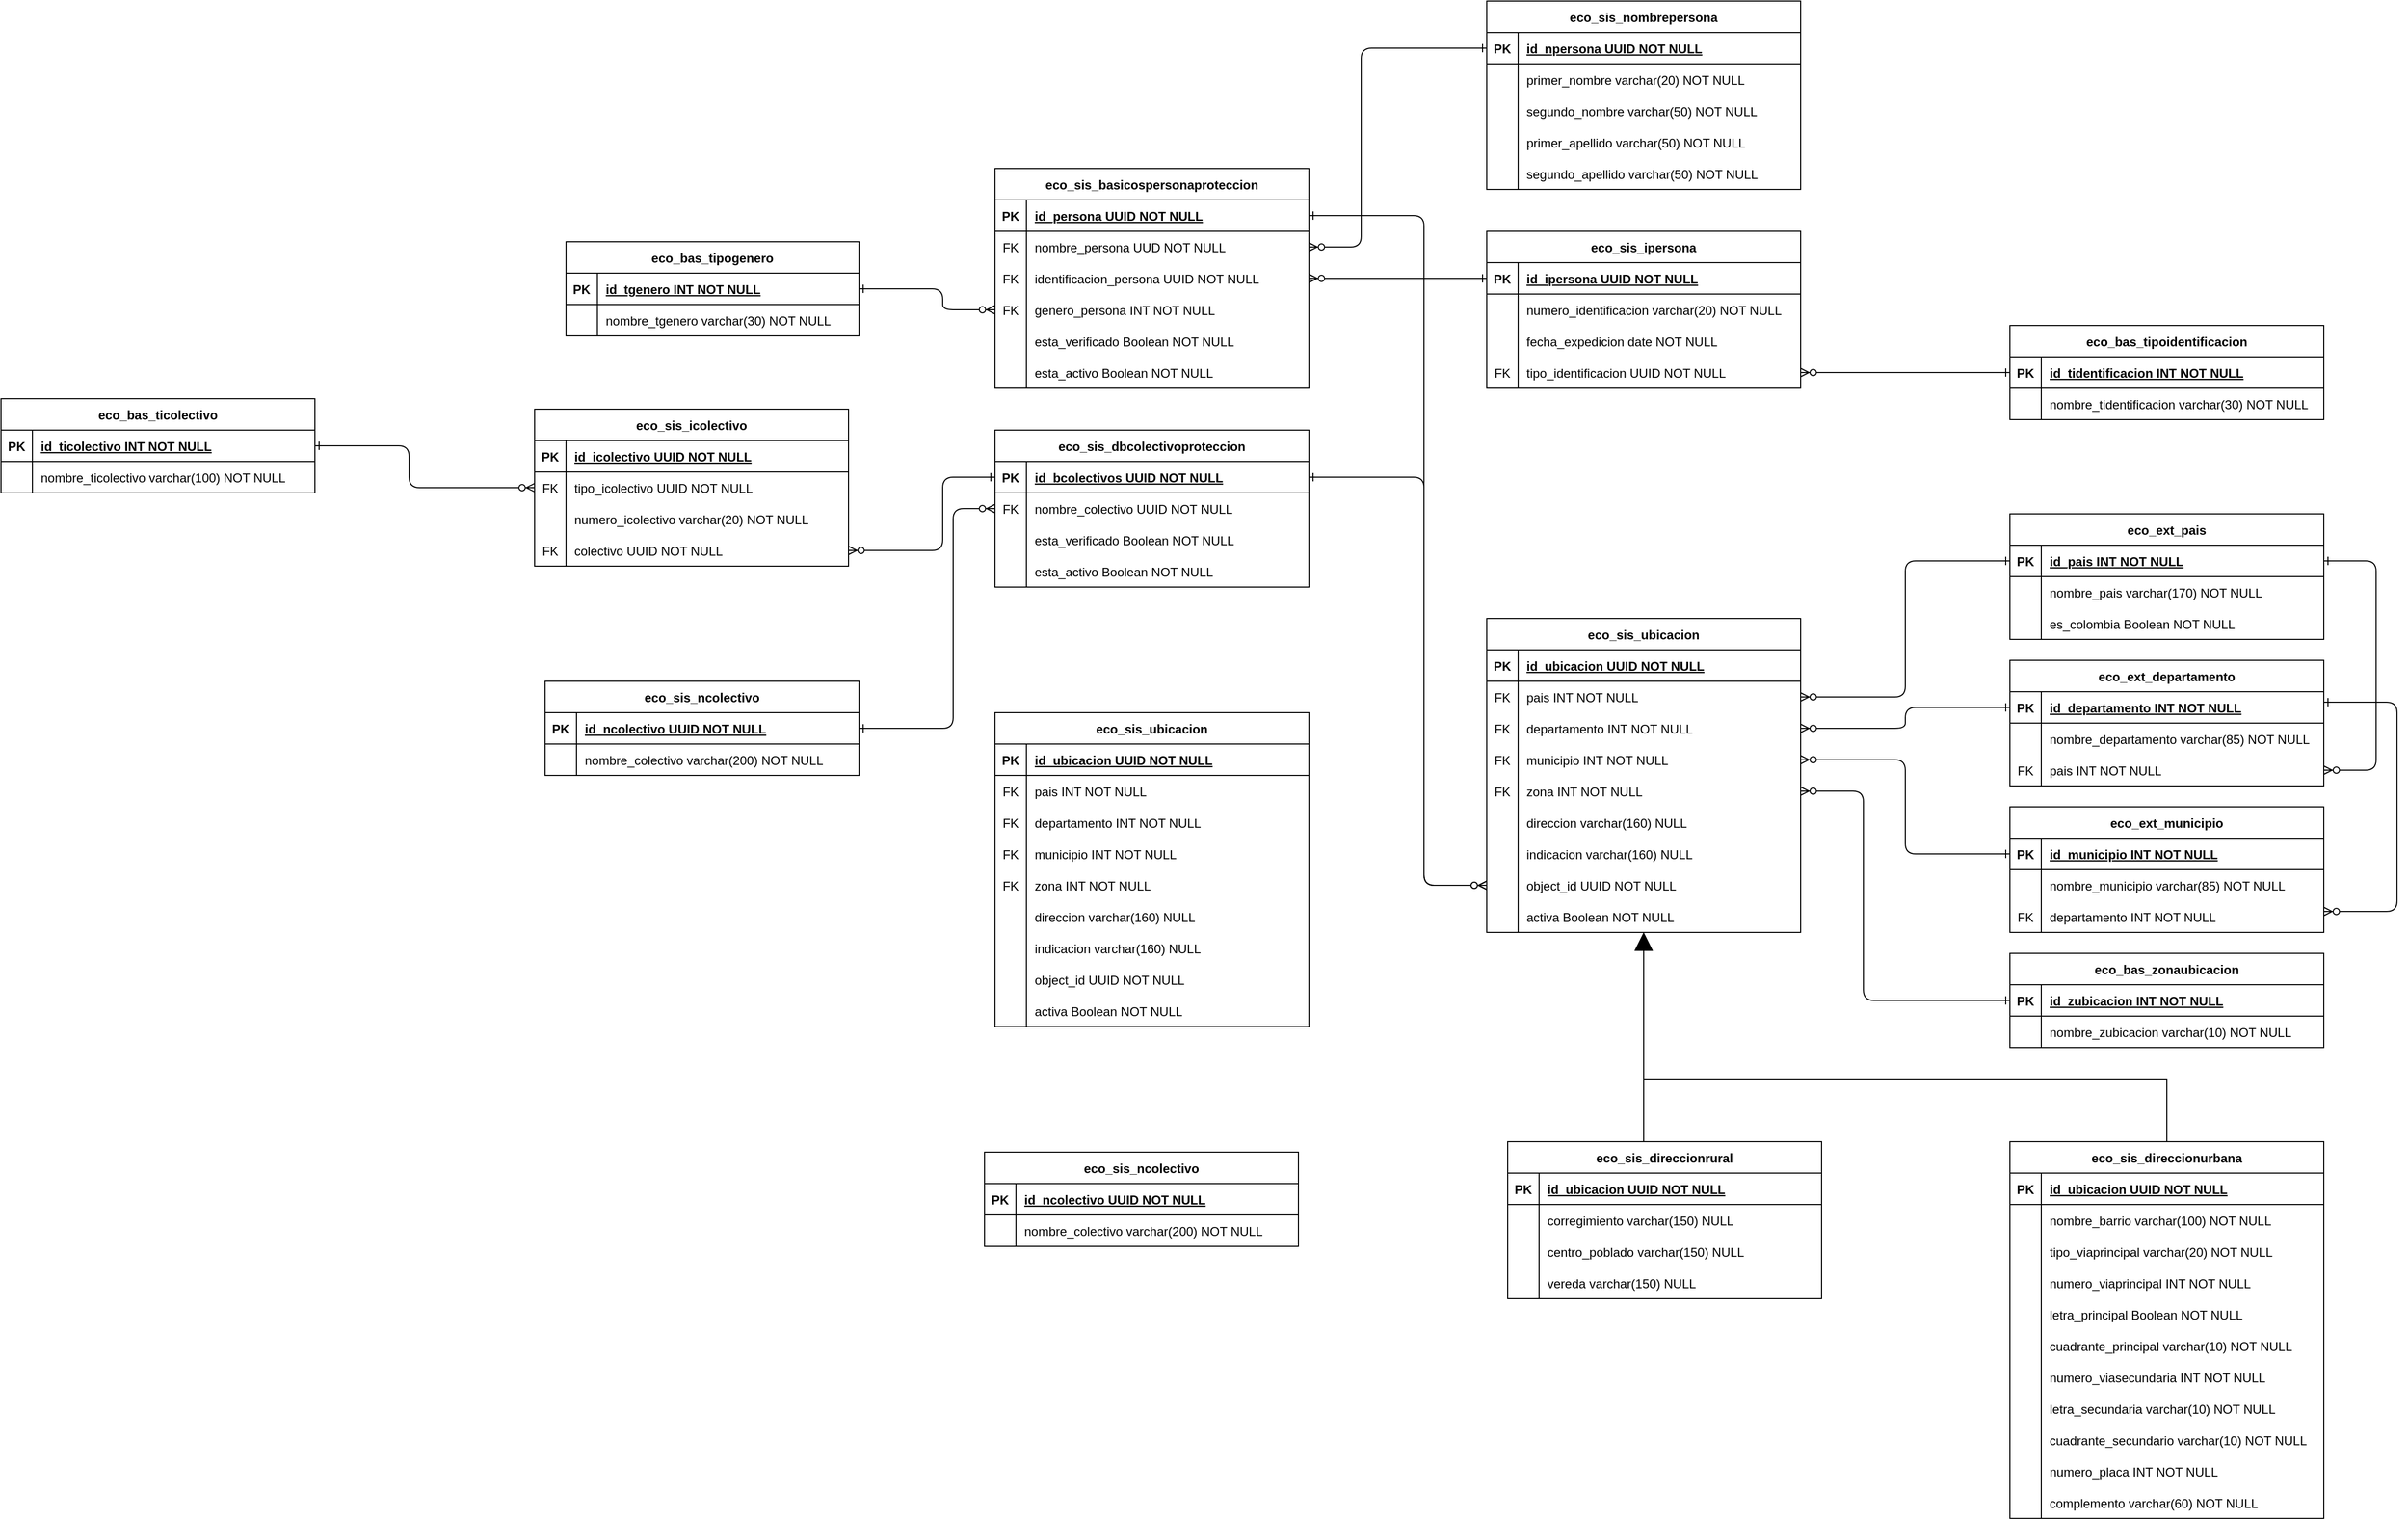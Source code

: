 <mxfile version="27.0.2">
  <diagram id="R2lEEEUBdFMjLlhIrx00" name="Page-1">
    <mxGraphModel dx="1154" dy="657" grid="1" gridSize="10" guides="1" tooltips="1" connect="1" arrows="1" fold="1" page="1" pageScale="1" pageWidth="5000" pageHeight="5000" math="0" shadow="0" extFonts="Permanent Marker^https://fonts.googleapis.com/css?family=Permanent+Marker">
      <root>
        <mxCell id="0" />
        <mxCell id="1" parent="0" />
        <mxCell id="C-vyLk0tnHw3VtMMgP7b-2" value="eco_sis_basicospersonaproteccion" style="shape=table;startSize=30;container=1;collapsible=1;childLayout=tableLayout;fixedRows=1;rowLines=0;fontStyle=1;align=center;resizeLast=1;" parent="1" vertex="1">
          <mxGeometry x="1090" y="640" width="300" height="210" as="geometry" />
        </mxCell>
        <mxCell id="C-vyLk0tnHw3VtMMgP7b-3" value="" style="shape=partialRectangle;collapsible=0;dropTarget=0;pointerEvents=0;fillColor=none;points=[[0,0.5],[1,0.5]];portConstraint=eastwest;top=0;left=0;right=0;bottom=1;" parent="C-vyLk0tnHw3VtMMgP7b-2" vertex="1">
          <mxGeometry y="30" width="300" height="30" as="geometry" />
        </mxCell>
        <mxCell id="C-vyLk0tnHw3VtMMgP7b-4" value="PK" style="shape=partialRectangle;overflow=hidden;connectable=0;fillColor=none;top=0;left=0;bottom=0;right=0;fontStyle=1;" parent="C-vyLk0tnHw3VtMMgP7b-3" vertex="1">
          <mxGeometry width="30" height="30" as="geometry">
            <mxRectangle width="30" height="30" as="alternateBounds" />
          </mxGeometry>
        </mxCell>
        <mxCell id="C-vyLk0tnHw3VtMMgP7b-5" value="id_persona UUID NOT NULL " style="shape=partialRectangle;overflow=hidden;connectable=0;fillColor=none;top=0;left=0;bottom=0;right=0;align=left;spacingLeft=6;fontStyle=5;" parent="C-vyLk0tnHw3VtMMgP7b-3" vertex="1">
          <mxGeometry x="30" width="270" height="30" as="geometry">
            <mxRectangle width="270" height="30" as="alternateBounds" />
          </mxGeometry>
        </mxCell>
        <mxCell id="C-vyLk0tnHw3VtMMgP7b-6" value="" style="shape=partialRectangle;collapsible=0;dropTarget=0;pointerEvents=0;fillColor=none;points=[[0,0.5],[1,0.5]];portConstraint=eastwest;top=0;left=0;right=0;bottom=0;" parent="C-vyLk0tnHw3VtMMgP7b-2" vertex="1">
          <mxGeometry y="60" width="300" height="30" as="geometry" />
        </mxCell>
        <mxCell id="C-vyLk0tnHw3VtMMgP7b-7" value="FK" style="shape=partialRectangle;overflow=hidden;connectable=0;fillColor=none;top=0;left=0;bottom=0;right=0;" parent="C-vyLk0tnHw3VtMMgP7b-6" vertex="1">
          <mxGeometry width="30" height="30" as="geometry">
            <mxRectangle width="30" height="30" as="alternateBounds" />
          </mxGeometry>
        </mxCell>
        <mxCell id="C-vyLk0tnHw3VtMMgP7b-8" value="nombre_persona UUD NOT NULL" style="shape=partialRectangle;overflow=hidden;connectable=0;fillColor=none;top=0;left=0;bottom=0;right=0;align=left;spacingLeft=6;" parent="C-vyLk0tnHw3VtMMgP7b-6" vertex="1">
          <mxGeometry x="30" width="270" height="30" as="geometry">
            <mxRectangle width="270" height="30" as="alternateBounds" />
          </mxGeometry>
        </mxCell>
        <mxCell id="C-vyLk0tnHw3VtMMgP7b-9" value="" style="shape=partialRectangle;collapsible=0;dropTarget=0;pointerEvents=0;fillColor=none;points=[[0,0.5],[1,0.5]];portConstraint=eastwest;top=0;left=0;right=0;bottom=0;" parent="C-vyLk0tnHw3VtMMgP7b-2" vertex="1">
          <mxGeometry y="90" width="300" height="30" as="geometry" />
        </mxCell>
        <mxCell id="C-vyLk0tnHw3VtMMgP7b-10" value="FK" style="shape=partialRectangle;overflow=hidden;connectable=0;fillColor=none;top=0;left=0;bottom=0;right=0;" parent="C-vyLk0tnHw3VtMMgP7b-9" vertex="1">
          <mxGeometry width="30" height="30" as="geometry">
            <mxRectangle width="30" height="30" as="alternateBounds" />
          </mxGeometry>
        </mxCell>
        <mxCell id="C-vyLk0tnHw3VtMMgP7b-11" value="identificacion_persona UUID NOT NULL" style="shape=partialRectangle;overflow=hidden;connectable=0;fillColor=none;top=0;left=0;bottom=0;right=0;align=left;spacingLeft=6;" parent="C-vyLk0tnHw3VtMMgP7b-9" vertex="1">
          <mxGeometry x="30" width="270" height="30" as="geometry">
            <mxRectangle width="270" height="30" as="alternateBounds" />
          </mxGeometry>
        </mxCell>
        <mxCell id="mvuiX6Z9wj8s4y-v-w2x-2" value="" style="shape=partialRectangle;collapsible=0;dropTarget=0;pointerEvents=0;fillColor=none;points=[[0,0.5],[1,0.5]];portConstraint=eastwest;top=0;left=0;right=0;bottom=0;" vertex="1" parent="C-vyLk0tnHw3VtMMgP7b-2">
          <mxGeometry y="120" width="300" height="30" as="geometry" />
        </mxCell>
        <mxCell id="mvuiX6Z9wj8s4y-v-w2x-3" value="FK" style="shape=partialRectangle;overflow=hidden;connectable=0;fillColor=none;top=0;left=0;bottom=0;right=0;" vertex="1" parent="mvuiX6Z9wj8s4y-v-w2x-2">
          <mxGeometry width="30" height="30" as="geometry">
            <mxRectangle width="30" height="30" as="alternateBounds" />
          </mxGeometry>
        </mxCell>
        <mxCell id="mvuiX6Z9wj8s4y-v-w2x-4" value="genero_persona INT NOT NULL" style="shape=partialRectangle;overflow=hidden;connectable=0;fillColor=none;top=0;left=0;bottom=0;right=0;align=left;spacingLeft=6;" vertex="1" parent="mvuiX6Z9wj8s4y-v-w2x-2">
          <mxGeometry x="30" width="270" height="30" as="geometry">
            <mxRectangle width="270" height="30" as="alternateBounds" />
          </mxGeometry>
        </mxCell>
        <mxCell id="mvuiX6Z9wj8s4y-v-w2x-24" value="" style="shape=partialRectangle;collapsible=0;dropTarget=0;pointerEvents=0;fillColor=none;points=[[0,0.5],[1,0.5]];portConstraint=eastwest;top=0;left=0;right=0;bottom=0;" vertex="1" parent="C-vyLk0tnHw3VtMMgP7b-2">
          <mxGeometry y="150" width="300" height="30" as="geometry" />
        </mxCell>
        <mxCell id="mvuiX6Z9wj8s4y-v-w2x-25" value="" style="shape=partialRectangle;overflow=hidden;connectable=0;fillColor=none;top=0;left=0;bottom=0;right=0;" vertex="1" parent="mvuiX6Z9wj8s4y-v-w2x-24">
          <mxGeometry width="30" height="30" as="geometry">
            <mxRectangle width="30" height="30" as="alternateBounds" />
          </mxGeometry>
        </mxCell>
        <mxCell id="mvuiX6Z9wj8s4y-v-w2x-26" value="esta_verificado Boolean NOT NULL" style="shape=partialRectangle;overflow=hidden;connectable=0;fillColor=none;top=0;left=0;bottom=0;right=0;align=left;spacingLeft=6;" vertex="1" parent="mvuiX6Z9wj8s4y-v-w2x-24">
          <mxGeometry x="30" width="270" height="30" as="geometry">
            <mxRectangle width="270" height="30" as="alternateBounds" />
          </mxGeometry>
        </mxCell>
        <mxCell id="mvuiX6Z9wj8s4y-v-w2x-27" value="" style="shape=partialRectangle;collapsible=0;dropTarget=0;pointerEvents=0;fillColor=none;points=[[0,0.5],[1,0.5]];portConstraint=eastwest;top=0;left=0;right=0;bottom=0;" vertex="1" parent="C-vyLk0tnHw3VtMMgP7b-2">
          <mxGeometry y="180" width="300" height="30" as="geometry" />
        </mxCell>
        <mxCell id="mvuiX6Z9wj8s4y-v-w2x-28" value="" style="shape=partialRectangle;overflow=hidden;connectable=0;fillColor=none;top=0;left=0;bottom=0;right=0;" vertex="1" parent="mvuiX6Z9wj8s4y-v-w2x-27">
          <mxGeometry width="30" height="30" as="geometry">
            <mxRectangle width="30" height="30" as="alternateBounds" />
          </mxGeometry>
        </mxCell>
        <mxCell id="mvuiX6Z9wj8s4y-v-w2x-29" value="esta_activo Boolean NOT NULL" style="shape=partialRectangle;overflow=hidden;connectable=0;fillColor=none;top=0;left=0;bottom=0;right=0;align=left;spacingLeft=6;" vertex="1" parent="mvuiX6Z9wj8s4y-v-w2x-27">
          <mxGeometry x="30" width="270" height="30" as="geometry">
            <mxRectangle width="270" height="30" as="alternateBounds" />
          </mxGeometry>
        </mxCell>
        <mxCell id="C-vyLk0tnHw3VtMMgP7b-23" value="eco_bas_tipogenero" style="shape=table;startSize=30;container=1;collapsible=1;childLayout=tableLayout;fixedRows=1;rowLines=0;fontStyle=1;align=center;resizeLast=1;" parent="1" vertex="1">
          <mxGeometry x="680" y="710" width="280" height="90" as="geometry" />
        </mxCell>
        <mxCell id="C-vyLk0tnHw3VtMMgP7b-24" value="" style="shape=partialRectangle;collapsible=0;dropTarget=0;pointerEvents=0;fillColor=none;points=[[0,0.5],[1,0.5]];portConstraint=eastwest;top=0;left=0;right=0;bottom=1;" parent="C-vyLk0tnHw3VtMMgP7b-23" vertex="1">
          <mxGeometry y="30" width="280" height="30" as="geometry" />
        </mxCell>
        <mxCell id="C-vyLk0tnHw3VtMMgP7b-25" value="PK" style="shape=partialRectangle;overflow=hidden;connectable=0;fillColor=none;top=0;left=0;bottom=0;right=0;fontStyle=1;" parent="C-vyLk0tnHw3VtMMgP7b-24" vertex="1">
          <mxGeometry width="30" height="30" as="geometry">
            <mxRectangle width="30" height="30" as="alternateBounds" />
          </mxGeometry>
        </mxCell>
        <mxCell id="C-vyLk0tnHw3VtMMgP7b-26" value="id_tgenero INT NOT NULL " style="shape=partialRectangle;overflow=hidden;connectable=0;fillColor=none;top=0;left=0;bottom=0;right=0;align=left;spacingLeft=6;fontStyle=5;" parent="C-vyLk0tnHw3VtMMgP7b-24" vertex="1">
          <mxGeometry x="30" width="250" height="30" as="geometry">
            <mxRectangle width="250" height="30" as="alternateBounds" />
          </mxGeometry>
        </mxCell>
        <mxCell id="C-vyLk0tnHw3VtMMgP7b-27" value="" style="shape=partialRectangle;collapsible=0;dropTarget=0;pointerEvents=0;fillColor=none;points=[[0,0.5],[1,0.5]];portConstraint=eastwest;top=0;left=0;right=0;bottom=0;" parent="C-vyLk0tnHw3VtMMgP7b-23" vertex="1">
          <mxGeometry y="60" width="280" height="30" as="geometry" />
        </mxCell>
        <mxCell id="C-vyLk0tnHw3VtMMgP7b-28" value="" style="shape=partialRectangle;overflow=hidden;connectable=0;fillColor=none;top=0;left=0;bottom=0;right=0;" parent="C-vyLk0tnHw3VtMMgP7b-27" vertex="1">
          <mxGeometry width="30" height="30" as="geometry">
            <mxRectangle width="30" height="30" as="alternateBounds" />
          </mxGeometry>
        </mxCell>
        <mxCell id="C-vyLk0tnHw3VtMMgP7b-29" value="nombre_tgenero varchar(30) NOT NULL" style="shape=partialRectangle;overflow=hidden;connectable=0;fillColor=none;top=0;left=0;bottom=0;right=0;align=left;spacingLeft=6;" parent="C-vyLk0tnHw3VtMMgP7b-27" vertex="1">
          <mxGeometry x="30" width="250" height="30" as="geometry">
            <mxRectangle width="250" height="30" as="alternateBounds" />
          </mxGeometry>
        </mxCell>
        <mxCell id="mvuiX6Z9wj8s4y-v-w2x-1" value="" style="edgeStyle=orthogonalEdgeStyle;endArrow=ERzeroToMany;startArrow=ERone;endFill=1;startFill=0;" edge="1" parent="1" source="C-vyLk0tnHw3VtMMgP7b-24" target="mvuiX6Z9wj8s4y-v-w2x-2">
          <mxGeometry width="100" height="100" relative="1" as="geometry">
            <mxPoint x="850" y="910" as="sourcePoint" />
            <mxPoint x="1550" y="970" as="targetPoint" />
            <Array as="points">
              <mxPoint x="1040" y="755" />
              <mxPoint x="1040" y="775" />
            </Array>
          </mxGeometry>
        </mxCell>
        <mxCell id="mvuiX6Z9wj8s4y-v-w2x-30" value="eco_sis_dbcolectivoproteccion" style="shape=table;startSize=30;container=1;collapsible=1;childLayout=tableLayout;fixedRows=1;rowLines=0;fontStyle=1;align=center;resizeLast=1;" vertex="1" parent="1">
          <mxGeometry x="1090" y="890" width="300" height="150" as="geometry" />
        </mxCell>
        <mxCell id="mvuiX6Z9wj8s4y-v-w2x-31" value="" style="shape=partialRectangle;collapsible=0;dropTarget=0;pointerEvents=0;fillColor=none;points=[[0,0.5],[1,0.5]];portConstraint=eastwest;top=0;left=0;right=0;bottom=1;" vertex="1" parent="mvuiX6Z9wj8s4y-v-w2x-30">
          <mxGeometry y="30" width="300" height="30" as="geometry" />
        </mxCell>
        <mxCell id="mvuiX6Z9wj8s4y-v-w2x-32" value="PK" style="shape=partialRectangle;overflow=hidden;connectable=0;fillColor=none;top=0;left=0;bottom=0;right=0;fontStyle=1;" vertex="1" parent="mvuiX6Z9wj8s4y-v-w2x-31">
          <mxGeometry width="30" height="30" as="geometry">
            <mxRectangle width="30" height="30" as="alternateBounds" />
          </mxGeometry>
        </mxCell>
        <mxCell id="mvuiX6Z9wj8s4y-v-w2x-33" value="id_bcolectivos UUID NOT NULL " style="shape=partialRectangle;overflow=hidden;connectable=0;fillColor=none;top=0;left=0;bottom=0;right=0;align=left;spacingLeft=6;fontStyle=5;" vertex="1" parent="mvuiX6Z9wj8s4y-v-w2x-31">
          <mxGeometry x="30" width="270" height="30" as="geometry">
            <mxRectangle width="270" height="30" as="alternateBounds" />
          </mxGeometry>
        </mxCell>
        <mxCell id="mvuiX6Z9wj8s4y-v-w2x-34" value="" style="shape=partialRectangle;collapsible=0;dropTarget=0;pointerEvents=0;fillColor=none;points=[[0,0.5],[1,0.5]];portConstraint=eastwest;top=0;left=0;right=0;bottom=0;" vertex="1" parent="mvuiX6Z9wj8s4y-v-w2x-30">
          <mxGeometry y="60" width="300" height="30" as="geometry" />
        </mxCell>
        <mxCell id="mvuiX6Z9wj8s4y-v-w2x-35" value="FK" style="shape=partialRectangle;overflow=hidden;connectable=0;fillColor=none;top=0;left=0;bottom=0;right=0;" vertex="1" parent="mvuiX6Z9wj8s4y-v-w2x-34">
          <mxGeometry width="30" height="30" as="geometry">
            <mxRectangle width="30" height="30" as="alternateBounds" />
          </mxGeometry>
        </mxCell>
        <mxCell id="mvuiX6Z9wj8s4y-v-w2x-36" value="nombre_colectivo UUID NOT NULL" style="shape=partialRectangle;overflow=hidden;connectable=0;fillColor=none;top=0;left=0;bottom=0;right=0;align=left;spacingLeft=6;" vertex="1" parent="mvuiX6Z9wj8s4y-v-w2x-34">
          <mxGeometry x="30" width="270" height="30" as="geometry">
            <mxRectangle width="270" height="30" as="alternateBounds" />
          </mxGeometry>
        </mxCell>
        <mxCell id="mvuiX6Z9wj8s4y-v-w2x-43" value="" style="shape=partialRectangle;collapsible=0;dropTarget=0;pointerEvents=0;fillColor=none;points=[[0,0.5],[1,0.5]];portConstraint=eastwest;top=0;left=0;right=0;bottom=0;" vertex="1" parent="mvuiX6Z9wj8s4y-v-w2x-30">
          <mxGeometry y="90" width="300" height="30" as="geometry" />
        </mxCell>
        <mxCell id="mvuiX6Z9wj8s4y-v-w2x-44" value="" style="shape=partialRectangle;overflow=hidden;connectable=0;fillColor=none;top=0;left=0;bottom=0;right=0;" vertex="1" parent="mvuiX6Z9wj8s4y-v-w2x-43">
          <mxGeometry width="30" height="30" as="geometry">
            <mxRectangle width="30" height="30" as="alternateBounds" />
          </mxGeometry>
        </mxCell>
        <mxCell id="mvuiX6Z9wj8s4y-v-w2x-45" value="esta_verificado Boolean NOT NULL" style="shape=partialRectangle;overflow=hidden;connectable=0;fillColor=none;top=0;left=0;bottom=0;right=0;align=left;spacingLeft=6;" vertex="1" parent="mvuiX6Z9wj8s4y-v-w2x-43">
          <mxGeometry x="30" width="270" height="30" as="geometry">
            <mxRectangle width="270" height="30" as="alternateBounds" />
          </mxGeometry>
        </mxCell>
        <mxCell id="mvuiX6Z9wj8s4y-v-w2x-46" value="" style="shape=partialRectangle;collapsible=0;dropTarget=0;pointerEvents=0;fillColor=none;points=[[0,0.5],[1,0.5]];portConstraint=eastwest;top=0;left=0;right=0;bottom=0;" vertex="1" parent="mvuiX6Z9wj8s4y-v-w2x-30">
          <mxGeometry y="120" width="300" height="30" as="geometry" />
        </mxCell>
        <mxCell id="mvuiX6Z9wj8s4y-v-w2x-47" value="" style="shape=partialRectangle;overflow=hidden;connectable=0;fillColor=none;top=0;left=0;bottom=0;right=0;" vertex="1" parent="mvuiX6Z9wj8s4y-v-w2x-46">
          <mxGeometry width="30" height="30" as="geometry">
            <mxRectangle width="30" height="30" as="alternateBounds" />
          </mxGeometry>
        </mxCell>
        <mxCell id="mvuiX6Z9wj8s4y-v-w2x-48" value="esta_activo Boolean NOT NULL" style="shape=partialRectangle;overflow=hidden;connectable=0;fillColor=none;top=0;left=0;bottom=0;right=0;align=left;spacingLeft=6;" vertex="1" parent="mvuiX6Z9wj8s4y-v-w2x-46">
          <mxGeometry x="30" width="270" height="30" as="geometry">
            <mxRectangle width="270" height="30" as="alternateBounds" />
          </mxGeometry>
        </mxCell>
        <mxCell id="mvuiX6Z9wj8s4y-v-w2x-49" value="eco_sis_nombrepersona" style="shape=table;startSize=30;container=1;collapsible=1;childLayout=tableLayout;fixedRows=1;rowLines=0;fontStyle=1;align=center;resizeLast=1;" vertex="1" parent="1">
          <mxGeometry x="1560" y="480" width="300" height="180" as="geometry" />
        </mxCell>
        <mxCell id="mvuiX6Z9wj8s4y-v-w2x-50" value="" style="shape=partialRectangle;collapsible=0;dropTarget=0;pointerEvents=0;fillColor=none;points=[[0,0.5],[1,0.5]];portConstraint=eastwest;top=0;left=0;right=0;bottom=1;" vertex="1" parent="mvuiX6Z9wj8s4y-v-w2x-49">
          <mxGeometry y="30" width="300" height="30" as="geometry" />
        </mxCell>
        <mxCell id="mvuiX6Z9wj8s4y-v-w2x-51" value="PK" style="shape=partialRectangle;overflow=hidden;connectable=0;fillColor=none;top=0;left=0;bottom=0;right=0;fontStyle=1;" vertex="1" parent="mvuiX6Z9wj8s4y-v-w2x-50">
          <mxGeometry width="30" height="30" as="geometry">
            <mxRectangle width="30" height="30" as="alternateBounds" />
          </mxGeometry>
        </mxCell>
        <mxCell id="mvuiX6Z9wj8s4y-v-w2x-52" value="id_npersona UUID NOT NULL " style="shape=partialRectangle;overflow=hidden;connectable=0;fillColor=none;top=0;left=0;bottom=0;right=0;align=left;spacingLeft=6;fontStyle=5;" vertex="1" parent="mvuiX6Z9wj8s4y-v-w2x-50">
          <mxGeometry x="30" width="270" height="30" as="geometry">
            <mxRectangle width="270" height="30" as="alternateBounds" />
          </mxGeometry>
        </mxCell>
        <mxCell id="mvuiX6Z9wj8s4y-v-w2x-53" value="" style="shape=partialRectangle;collapsible=0;dropTarget=0;pointerEvents=0;fillColor=none;points=[[0,0.5],[1,0.5]];portConstraint=eastwest;top=0;left=0;right=0;bottom=0;" vertex="1" parent="mvuiX6Z9wj8s4y-v-w2x-49">
          <mxGeometry y="60" width="300" height="30" as="geometry" />
        </mxCell>
        <mxCell id="mvuiX6Z9wj8s4y-v-w2x-54" value="" style="shape=partialRectangle;overflow=hidden;connectable=0;fillColor=none;top=0;left=0;bottom=0;right=0;" vertex="1" parent="mvuiX6Z9wj8s4y-v-w2x-53">
          <mxGeometry width="30" height="30" as="geometry">
            <mxRectangle width="30" height="30" as="alternateBounds" />
          </mxGeometry>
        </mxCell>
        <mxCell id="mvuiX6Z9wj8s4y-v-w2x-55" value="primer_nombre varchar(20) NOT NULL" style="shape=partialRectangle;overflow=hidden;connectable=0;fillColor=none;top=0;left=0;bottom=0;right=0;align=left;spacingLeft=6;" vertex="1" parent="mvuiX6Z9wj8s4y-v-w2x-53">
          <mxGeometry x="30" width="270" height="30" as="geometry">
            <mxRectangle width="270" height="30" as="alternateBounds" />
          </mxGeometry>
        </mxCell>
        <mxCell id="mvuiX6Z9wj8s4y-v-w2x-62" value="" style="shape=partialRectangle;collapsible=0;dropTarget=0;pointerEvents=0;fillColor=none;points=[[0,0.5],[1,0.5]];portConstraint=eastwest;top=0;left=0;right=0;bottom=0;" vertex="1" parent="mvuiX6Z9wj8s4y-v-w2x-49">
          <mxGeometry y="90" width="300" height="30" as="geometry" />
        </mxCell>
        <mxCell id="mvuiX6Z9wj8s4y-v-w2x-63" value="" style="shape=partialRectangle;overflow=hidden;connectable=0;fillColor=none;top=0;left=0;bottom=0;right=0;" vertex="1" parent="mvuiX6Z9wj8s4y-v-w2x-62">
          <mxGeometry width="30" height="30" as="geometry">
            <mxRectangle width="30" height="30" as="alternateBounds" />
          </mxGeometry>
        </mxCell>
        <mxCell id="mvuiX6Z9wj8s4y-v-w2x-64" value="segundo_nombre varchar(50) NOT NULL" style="shape=partialRectangle;overflow=hidden;connectable=0;fillColor=none;top=0;left=0;bottom=0;right=0;align=left;spacingLeft=6;" vertex="1" parent="mvuiX6Z9wj8s4y-v-w2x-62">
          <mxGeometry x="30" width="270" height="30" as="geometry">
            <mxRectangle width="270" height="30" as="alternateBounds" />
          </mxGeometry>
        </mxCell>
        <mxCell id="mvuiX6Z9wj8s4y-v-w2x-65" value="" style="shape=partialRectangle;collapsible=0;dropTarget=0;pointerEvents=0;fillColor=none;points=[[0,0.5],[1,0.5]];portConstraint=eastwest;top=0;left=0;right=0;bottom=0;" vertex="1" parent="mvuiX6Z9wj8s4y-v-w2x-49">
          <mxGeometry y="120" width="300" height="30" as="geometry" />
        </mxCell>
        <mxCell id="mvuiX6Z9wj8s4y-v-w2x-66" value="" style="shape=partialRectangle;overflow=hidden;connectable=0;fillColor=none;top=0;left=0;bottom=0;right=0;" vertex="1" parent="mvuiX6Z9wj8s4y-v-w2x-65">
          <mxGeometry width="30" height="30" as="geometry">
            <mxRectangle width="30" height="30" as="alternateBounds" />
          </mxGeometry>
        </mxCell>
        <mxCell id="mvuiX6Z9wj8s4y-v-w2x-67" value="primer_apellido varchar(50) NOT NULL" style="shape=partialRectangle;overflow=hidden;connectable=0;fillColor=none;top=0;left=0;bottom=0;right=0;align=left;spacingLeft=6;" vertex="1" parent="mvuiX6Z9wj8s4y-v-w2x-65">
          <mxGeometry x="30" width="270" height="30" as="geometry">
            <mxRectangle width="270" height="30" as="alternateBounds" />
          </mxGeometry>
        </mxCell>
        <mxCell id="mvuiX6Z9wj8s4y-v-w2x-68" value="" style="shape=partialRectangle;collapsible=0;dropTarget=0;pointerEvents=0;fillColor=none;points=[[0,0.5],[1,0.5]];portConstraint=eastwest;top=0;left=0;right=0;bottom=0;" vertex="1" parent="mvuiX6Z9wj8s4y-v-w2x-49">
          <mxGeometry y="150" width="300" height="30" as="geometry" />
        </mxCell>
        <mxCell id="mvuiX6Z9wj8s4y-v-w2x-69" value="" style="shape=partialRectangle;overflow=hidden;connectable=0;fillColor=none;top=0;left=0;bottom=0;right=0;" vertex="1" parent="mvuiX6Z9wj8s4y-v-w2x-68">
          <mxGeometry width="30" height="30" as="geometry">
            <mxRectangle width="30" height="30" as="alternateBounds" />
          </mxGeometry>
        </mxCell>
        <mxCell id="mvuiX6Z9wj8s4y-v-w2x-70" value="segundo_apellido varchar(50) NOT NULL" style="shape=partialRectangle;overflow=hidden;connectable=0;fillColor=none;top=0;left=0;bottom=0;right=0;align=left;spacingLeft=6;" vertex="1" parent="mvuiX6Z9wj8s4y-v-w2x-68">
          <mxGeometry x="30" width="270" height="30" as="geometry">
            <mxRectangle width="270" height="30" as="alternateBounds" />
          </mxGeometry>
        </mxCell>
        <mxCell id="mvuiX6Z9wj8s4y-v-w2x-71" value="" style="edgeStyle=orthogonalEdgeStyle;endArrow=ERzeroToMany;startArrow=ERone;endFill=1;startFill=0;" edge="1" parent="1" source="mvuiX6Z9wj8s4y-v-w2x-50" target="C-vyLk0tnHw3VtMMgP7b-6">
          <mxGeometry width="100" height="100" relative="1" as="geometry">
            <mxPoint x="1870" y="770" as="sourcePoint" />
            <mxPoint x="2000" y="790" as="targetPoint" />
            <Array as="points">
              <mxPoint x="1440" y="525" />
              <mxPoint x="1440" y="715" />
            </Array>
          </mxGeometry>
        </mxCell>
        <mxCell id="mvuiX6Z9wj8s4y-v-w2x-77" value="eco_sis_ipersona" style="shape=table;startSize=30;container=1;collapsible=1;childLayout=tableLayout;fixedRows=1;rowLines=0;fontStyle=1;align=center;resizeLast=1;" vertex="1" parent="1">
          <mxGeometry x="1560" y="700" width="300" height="150" as="geometry" />
        </mxCell>
        <mxCell id="mvuiX6Z9wj8s4y-v-w2x-78" value="" style="shape=partialRectangle;collapsible=0;dropTarget=0;pointerEvents=0;fillColor=none;points=[[0,0.5],[1,0.5]];portConstraint=eastwest;top=0;left=0;right=0;bottom=1;" vertex="1" parent="mvuiX6Z9wj8s4y-v-w2x-77">
          <mxGeometry y="30" width="300" height="30" as="geometry" />
        </mxCell>
        <mxCell id="mvuiX6Z9wj8s4y-v-w2x-79" value="PK" style="shape=partialRectangle;overflow=hidden;connectable=0;fillColor=none;top=0;left=0;bottom=0;right=0;fontStyle=1;" vertex="1" parent="mvuiX6Z9wj8s4y-v-w2x-78">
          <mxGeometry width="30" height="30" as="geometry">
            <mxRectangle width="30" height="30" as="alternateBounds" />
          </mxGeometry>
        </mxCell>
        <mxCell id="mvuiX6Z9wj8s4y-v-w2x-80" value="id_ipersona UUID NOT NULL " style="shape=partialRectangle;overflow=hidden;connectable=0;fillColor=none;top=0;left=0;bottom=0;right=0;align=left;spacingLeft=6;fontStyle=5;" vertex="1" parent="mvuiX6Z9wj8s4y-v-w2x-78">
          <mxGeometry x="30" width="270" height="30" as="geometry">
            <mxRectangle width="270" height="30" as="alternateBounds" />
          </mxGeometry>
        </mxCell>
        <mxCell id="mvuiX6Z9wj8s4y-v-w2x-81" value="" style="shape=partialRectangle;collapsible=0;dropTarget=0;pointerEvents=0;fillColor=none;points=[[0,0.5],[1,0.5]];portConstraint=eastwest;top=0;left=0;right=0;bottom=0;" vertex="1" parent="mvuiX6Z9wj8s4y-v-w2x-77">
          <mxGeometry y="60" width="300" height="30" as="geometry" />
        </mxCell>
        <mxCell id="mvuiX6Z9wj8s4y-v-w2x-82" value="" style="shape=partialRectangle;overflow=hidden;connectable=0;fillColor=none;top=0;left=0;bottom=0;right=0;" vertex="1" parent="mvuiX6Z9wj8s4y-v-w2x-81">
          <mxGeometry width="30" height="30" as="geometry">
            <mxRectangle width="30" height="30" as="alternateBounds" />
          </mxGeometry>
        </mxCell>
        <mxCell id="mvuiX6Z9wj8s4y-v-w2x-83" value="numero_identificacion varchar(20) NOT NULL" style="shape=partialRectangle;overflow=hidden;connectable=0;fillColor=none;top=0;left=0;bottom=0;right=0;align=left;spacingLeft=6;" vertex="1" parent="mvuiX6Z9wj8s4y-v-w2x-81">
          <mxGeometry x="30" width="270" height="30" as="geometry">
            <mxRectangle width="270" height="30" as="alternateBounds" />
          </mxGeometry>
        </mxCell>
        <mxCell id="mvuiX6Z9wj8s4y-v-w2x-84" value="" style="shape=partialRectangle;collapsible=0;dropTarget=0;pointerEvents=0;fillColor=none;points=[[0,0.5],[1,0.5]];portConstraint=eastwest;top=0;left=0;right=0;bottom=0;" vertex="1" parent="mvuiX6Z9wj8s4y-v-w2x-77">
          <mxGeometry y="90" width="300" height="30" as="geometry" />
        </mxCell>
        <mxCell id="mvuiX6Z9wj8s4y-v-w2x-85" value="" style="shape=partialRectangle;overflow=hidden;connectable=0;fillColor=none;top=0;left=0;bottom=0;right=0;" vertex="1" parent="mvuiX6Z9wj8s4y-v-w2x-84">
          <mxGeometry width="30" height="30" as="geometry">
            <mxRectangle width="30" height="30" as="alternateBounds" />
          </mxGeometry>
        </mxCell>
        <mxCell id="mvuiX6Z9wj8s4y-v-w2x-86" value="fecha_expedicion date NOT NULL" style="shape=partialRectangle;overflow=hidden;connectable=0;fillColor=none;top=0;left=0;bottom=0;right=0;align=left;spacingLeft=6;" vertex="1" parent="mvuiX6Z9wj8s4y-v-w2x-84">
          <mxGeometry x="30" width="270" height="30" as="geometry">
            <mxRectangle width="270" height="30" as="alternateBounds" />
          </mxGeometry>
        </mxCell>
        <mxCell id="mvuiX6Z9wj8s4y-v-w2x-87" value="" style="shape=partialRectangle;collapsible=0;dropTarget=0;pointerEvents=0;fillColor=none;points=[[0,0.5],[1,0.5]];portConstraint=eastwest;top=0;left=0;right=0;bottom=0;" vertex="1" parent="mvuiX6Z9wj8s4y-v-w2x-77">
          <mxGeometry y="120" width="300" height="30" as="geometry" />
        </mxCell>
        <mxCell id="mvuiX6Z9wj8s4y-v-w2x-88" value="FK" style="shape=partialRectangle;overflow=hidden;connectable=0;fillColor=none;top=0;left=0;bottom=0;right=0;" vertex="1" parent="mvuiX6Z9wj8s4y-v-w2x-87">
          <mxGeometry width="30" height="30" as="geometry">
            <mxRectangle width="30" height="30" as="alternateBounds" />
          </mxGeometry>
        </mxCell>
        <mxCell id="mvuiX6Z9wj8s4y-v-w2x-89" value="tipo_identificacion UUID NOT NULL" style="shape=partialRectangle;overflow=hidden;connectable=0;fillColor=none;top=0;left=0;bottom=0;right=0;align=left;spacingLeft=6;" vertex="1" parent="mvuiX6Z9wj8s4y-v-w2x-87">
          <mxGeometry x="30" width="270" height="30" as="geometry">
            <mxRectangle width="270" height="30" as="alternateBounds" />
          </mxGeometry>
        </mxCell>
        <mxCell id="mvuiX6Z9wj8s4y-v-w2x-93" value="" style="edgeStyle=orthogonalEdgeStyle;endArrow=ERzeroToMany;startArrow=ERone;endFill=1;startFill=0;" edge="1" parent="1" source="mvuiX6Z9wj8s4y-v-w2x-78" target="C-vyLk0tnHw3VtMMgP7b-9">
          <mxGeometry width="100" height="100" relative="1" as="geometry">
            <mxPoint x="1630" y="970" as="sourcePoint" />
            <mxPoint x="1460" y="1160" as="targetPoint" />
            <Array as="points">
              <mxPoint x="1530" y="745" />
              <mxPoint x="1530" y="745" />
            </Array>
          </mxGeometry>
        </mxCell>
        <mxCell id="mvuiX6Z9wj8s4y-v-w2x-94" value="eco_bas_tipoidentificacion" style="shape=table;startSize=30;container=1;collapsible=1;childLayout=tableLayout;fixedRows=1;rowLines=0;fontStyle=1;align=center;resizeLast=1;" vertex="1" parent="1">
          <mxGeometry x="2060" y="790" width="300" height="90" as="geometry" />
        </mxCell>
        <mxCell id="mvuiX6Z9wj8s4y-v-w2x-95" value="" style="shape=partialRectangle;collapsible=0;dropTarget=0;pointerEvents=0;fillColor=none;points=[[0,0.5],[1,0.5]];portConstraint=eastwest;top=0;left=0;right=0;bottom=1;" vertex="1" parent="mvuiX6Z9wj8s4y-v-w2x-94">
          <mxGeometry y="30" width="300" height="30" as="geometry" />
        </mxCell>
        <mxCell id="mvuiX6Z9wj8s4y-v-w2x-96" value="PK" style="shape=partialRectangle;overflow=hidden;connectable=0;fillColor=none;top=0;left=0;bottom=0;right=0;fontStyle=1;" vertex="1" parent="mvuiX6Z9wj8s4y-v-w2x-95">
          <mxGeometry width="30" height="30" as="geometry">
            <mxRectangle width="30" height="30" as="alternateBounds" />
          </mxGeometry>
        </mxCell>
        <mxCell id="mvuiX6Z9wj8s4y-v-w2x-97" value="id_tidentificacion INT NOT NULL " style="shape=partialRectangle;overflow=hidden;connectable=0;fillColor=none;top=0;left=0;bottom=0;right=0;align=left;spacingLeft=6;fontStyle=5;" vertex="1" parent="mvuiX6Z9wj8s4y-v-w2x-95">
          <mxGeometry x="30" width="270" height="30" as="geometry">
            <mxRectangle width="270" height="30" as="alternateBounds" />
          </mxGeometry>
        </mxCell>
        <mxCell id="mvuiX6Z9wj8s4y-v-w2x-98" value="" style="shape=partialRectangle;collapsible=0;dropTarget=0;pointerEvents=0;fillColor=none;points=[[0,0.5],[1,0.5]];portConstraint=eastwest;top=0;left=0;right=0;bottom=0;" vertex="1" parent="mvuiX6Z9wj8s4y-v-w2x-94">
          <mxGeometry y="60" width="300" height="30" as="geometry" />
        </mxCell>
        <mxCell id="mvuiX6Z9wj8s4y-v-w2x-99" value="" style="shape=partialRectangle;overflow=hidden;connectable=0;fillColor=none;top=0;left=0;bottom=0;right=0;" vertex="1" parent="mvuiX6Z9wj8s4y-v-w2x-98">
          <mxGeometry width="30" height="30" as="geometry">
            <mxRectangle width="30" height="30" as="alternateBounds" />
          </mxGeometry>
        </mxCell>
        <mxCell id="mvuiX6Z9wj8s4y-v-w2x-100" value="nombre_tidentificacion varchar(30) NOT NULL" style="shape=partialRectangle;overflow=hidden;connectable=0;fillColor=none;top=0;left=0;bottom=0;right=0;align=left;spacingLeft=6;" vertex="1" parent="mvuiX6Z9wj8s4y-v-w2x-98">
          <mxGeometry x="30" width="270" height="30" as="geometry">
            <mxRectangle width="270" height="30" as="alternateBounds" />
          </mxGeometry>
        </mxCell>
        <mxCell id="mvuiX6Z9wj8s4y-v-w2x-110" value="" style="edgeStyle=orthogonalEdgeStyle;endArrow=ERzeroToMany;startArrow=ERone;endFill=1;startFill=0;" edge="1" parent="1" source="mvuiX6Z9wj8s4y-v-w2x-95" target="mvuiX6Z9wj8s4y-v-w2x-87">
          <mxGeometry width="100" height="100" relative="1" as="geometry">
            <mxPoint x="2120" y="690" as="sourcePoint" />
            <mxPoint x="1950" y="690" as="targetPoint" />
            <Array as="points">
              <mxPoint x="1960" y="835" />
              <mxPoint x="1960" y="835" />
            </Array>
          </mxGeometry>
        </mxCell>
        <mxCell id="mvuiX6Z9wj8s4y-v-w2x-111" value="eco_sis_ncolectivo" style="shape=table;startSize=30;container=1;collapsible=1;childLayout=tableLayout;fixedRows=1;rowLines=0;fontStyle=1;align=center;resizeLast=1;" vertex="1" parent="1">
          <mxGeometry x="660" y="1130" width="300" height="90" as="geometry" />
        </mxCell>
        <mxCell id="mvuiX6Z9wj8s4y-v-w2x-112" value="" style="shape=partialRectangle;collapsible=0;dropTarget=0;pointerEvents=0;fillColor=none;points=[[0,0.5],[1,0.5]];portConstraint=eastwest;top=0;left=0;right=0;bottom=1;" vertex="1" parent="mvuiX6Z9wj8s4y-v-w2x-111">
          <mxGeometry y="30" width="300" height="30" as="geometry" />
        </mxCell>
        <mxCell id="mvuiX6Z9wj8s4y-v-w2x-113" value="PK" style="shape=partialRectangle;overflow=hidden;connectable=0;fillColor=none;top=0;left=0;bottom=0;right=0;fontStyle=1;" vertex="1" parent="mvuiX6Z9wj8s4y-v-w2x-112">
          <mxGeometry width="30" height="30" as="geometry">
            <mxRectangle width="30" height="30" as="alternateBounds" />
          </mxGeometry>
        </mxCell>
        <mxCell id="mvuiX6Z9wj8s4y-v-w2x-114" value="id_ncolectivo UUID NOT NULL " style="shape=partialRectangle;overflow=hidden;connectable=0;fillColor=none;top=0;left=0;bottom=0;right=0;align=left;spacingLeft=6;fontStyle=5;" vertex="1" parent="mvuiX6Z9wj8s4y-v-w2x-112">
          <mxGeometry x="30" width="270" height="30" as="geometry">
            <mxRectangle width="270" height="30" as="alternateBounds" />
          </mxGeometry>
        </mxCell>
        <mxCell id="mvuiX6Z9wj8s4y-v-w2x-115" value="" style="shape=partialRectangle;collapsible=0;dropTarget=0;pointerEvents=0;fillColor=none;points=[[0,0.5],[1,0.5]];portConstraint=eastwest;top=0;left=0;right=0;bottom=0;" vertex="1" parent="mvuiX6Z9wj8s4y-v-w2x-111">
          <mxGeometry y="60" width="300" height="30" as="geometry" />
        </mxCell>
        <mxCell id="mvuiX6Z9wj8s4y-v-w2x-116" value="" style="shape=partialRectangle;overflow=hidden;connectable=0;fillColor=none;top=0;left=0;bottom=0;right=0;" vertex="1" parent="mvuiX6Z9wj8s4y-v-w2x-115">
          <mxGeometry width="30" height="30" as="geometry">
            <mxRectangle width="30" height="30" as="alternateBounds" />
          </mxGeometry>
        </mxCell>
        <mxCell id="mvuiX6Z9wj8s4y-v-w2x-117" value="nombre_colectivo varchar(200) NOT NULL" style="shape=partialRectangle;overflow=hidden;connectable=0;fillColor=none;top=0;left=0;bottom=0;right=0;align=left;spacingLeft=6;" vertex="1" parent="mvuiX6Z9wj8s4y-v-w2x-115">
          <mxGeometry x="30" width="270" height="30" as="geometry">
            <mxRectangle width="270" height="30" as="alternateBounds" />
          </mxGeometry>
        </mxCell>
        <mxCell id="mvuiX6Z9wj8s4y-v-w2x-118" value="eco_sis_icolectivo" style="shape=table;startSize=30;container=1;collapsible=1;childLayout=tableLayout;fixedRows=1;rowLines=0;fontStyle=1;align=center;resizeLast=1;" vertex="1" parent="1">
          <mxGeometry x="650" y="870" width="300" height="150" as="geometry" />
        </mxCell>
        <mxCell id="mvuiX6Z9wj8s4y-v-w2x-119" value="" style="shape=partialRectangle;collapsible=0;dropTarget=0;pointerEvents=0;fillColor=none;points=[[0,0.5],[1,0.5]];portConstraint=eastwest;top=0;left=0;right=0;bottom=1;" vertex="1" parent="mvuiX6Z9wj8s4y-v-w2x-118">
          <mxGeometry y="30" width="300" height="30" as="geometry" />
        </mxCell>
        <mxCell id="mvuiX6Z9wj8s4y-v-w2x-120" value="PK" style="shape=partialRectangle;overflow=hidden;connectable=0;fillColor=none;top=0;left=0;bottom=0;right=0;fontStyle=1;" vertex="1" parent="mvuiX6Z9wj8s4y-v-w2x-119">
          <mxGeometry width="30" height="30" as="geometry">
            <mxRectangle width="30" height="30" as="alternateBounds" />
          </mxGeometry>
        </mxCell>
        <mxCell id="mvuiX6Z9wj8s4y-v-w2x-121" value="id_icolectivo UUID NOT NULL " style="shape=partialRectangle;overflow=hidden;connectable=0;fillColor=none;top=0;left=0;bottom=0;right=0;align=left;spacingLeft=6;fontStyle=5;" vertex="1" parent="mvuiX6Z9wj8s4y-v-w2x-119">
          <mxGeometry x="30" width="270" height="30" as="geometry">
            <mxRectangle width="270" height="30" as="alternateBounds" />
          </mxGeometry>
        </mxCell>
        <mxCell id="mvuiX6Z9wj8s4y-v-w2x-122" value="" style="shape=partialRectangle;collapsible=0;dropTarget=0;pointerEvents=0;fillColor=none;points=[[0,0.5],[1,0.5]];portConstraint=eastwest;top=0;left=0;right=0;bottom=0;" vertex="1" parent="mvuiX6Z9wj8s4y-v-w2x-118">
          <mxGeometry y="60" width="300" height="30" as="geometry" />
        </mxCell>
        <mxCell id="mvuiX6Z9wj8s4y-v-w2x-123" value="FK" style="shape=partialRectangle;overflow=hidden;connectable=0;fillColor=none;top=0;left=0;bottom=0;right=0;" vertex="1" parent="mvuiX6Z9wj8s4y-v-w2x-122">
          <mxGeometry width="30" height="30" as="geometry">
            <mxRectangle width="30" height="30" as="alternateBounds" />
          </mxGeometry>
        </mxCell>
        <mxCell id="mvuiX6Z9wj8s4y-v-w2x-124" value="tipo_icolectivo UUID NOT NULL" style="shape=partialRectangle;overflow=hidden;connectable=0;fillColor=none;top=0;left=0;bottom=0;right=0;align=left;spacingLeft=6;" vertex="1" parent="mvuiX6Z9wj8s4y-v-w2x-122">
          <mxGeometry x="30" width="270" height="30" as="geometry">
            <mxRectangle width="270" height="30" as="alternateBounds" />
          </mxGeometry>
        </mxCell>
        <mxCell id="mvuiX6Z9wj8s4y-v-w2x-125" value="" style="shape=partialRectangle;collapsible=0;dropTarget=0;pointerEvents=0;fillColor=none;points=[[0,0.5],[1,0.5]];portConstraint=eastwest;top=0;left=0;right=0;bottom=0;" vertex="1" parent="mvuiX6Z9wj8s4y-v-w2x-118">
          <mxGeometry y="90" width="300" height="30" as="geometry" />
        </mxCell>
        <mxCell id="mvuiX6Z9wj8s4y-v-w2x-126" value="" style="shape=partialRectangle;overflow=hidden;connectable=0;fillColor=none;top=0;left=0;bottom=0;right=0;" vertex="1" parent="mvuiX6Z9wj8s4y-v-w2x-125">
          <mxGeometry width="30" height="30" as="geometry">
            <mxRectangle width="30" height="30" as="alternateBounds" />
          </mxGeometry>
        </mxCell>
        <mxCell id="mvuiX6Z9wj8s4y-v-w2x-127" value="numero_icolectivo varchar(20) NOT NULL" style="shape=partialRectangle;overflow=hidden;connectable=0;fillColor=none;top=0;left=0;bottom=0;right=0;align=left;spacingLeft=6;" vertex="1" parent="mvuiX6Z9wj8s4y-v-w2x-125">
          <mxGeometry x="30" width="270" height="30" as="geometry">
            <mxRectangle width="270" height="30" as="alternateBounds" />
          </mxGeometry>
        </mxCell>
        <mxCell id="mvuiX6Z9wj8s4y-v-w2x-128" value="" style="shape=partialRectangle;collapsible=0;dropTarget=0;pointerEvents=0;fillColor=none;points=[[0,0.5],[1,0.5]];portConstraint=eastwest;top=0;left=0;right=0;bottom=0;" vertex="1" parent="mvuiX6Z9wj8s4y-v-w2x-118">
          <mxGeometry y="120" width="300" height="30" as="geometry" />
        </mxCell>
        <mxCell id="mvuiX6Z9wj8s4y-v-w2x-129" value="FK" style="shape=partialRectangle;overflow=hidden;connectable=0;fillColor=none;top=0;left=0;bottom=0;right=0;" vertex="1" parent="mvuiX6Z9wj8s4y-v-w2x-128">
          <mxGeometry width="30" height="30" as="geometry">
            <mxRectangle width="30" height="30" as="alternateBounds" />
          </mxGeometry>
        </mxCell>
        <mxCell id="mvuiX6Z9wj8s4y-v-w2x-130" value="colectivo UUID NOT NULL" style="shape=partialRectangle;overflow=hidden;connectable=0;fillColor=none;top=0;left=0;bottom=0;right=0;align=left;spacingLeft=6;" vertex="1" parent="mvuiX6Z9wj8s4y-v-w2x-128">
          <mxGeometry x="30" width="270" height="30" as="geometry">
            <mxRectangle width="270" height="30" as="alternateBounds" />
          </mxGeometry>
        </mxCell>
        <mxCell id="mvuiX6Z9wj8s4y-v-w2x-131" value="" style="edgeStyle=orthogonalEdgeStyle;endArrow=ERzeroToMany;startArrow=ERone;endFill=1;startFill=0;" edge="1" parent="1" source="mvuiX6Z9wj8s4y-v-w2x-31" target="mvuiX6Z9wj8s4y-v-w2x-128">
          <mxGeometry width="100" height="100" relative="1" as="geometry">
            <mxPoint x="1130" y="1160" as="sourcePoint" />
            <mxPoint x="870" y="1160" as="targetPoint" />
            <Array as="points">
              <mxPoint x="1040" y="935" />
              <mxPoint x="1040" y="1005" />
            </Array>
          </mxGeometry>
        </mxCell>
        <mxCell id="mvuiX6Z9wj8s4y-v-w2x-132" value="" style="edgeStyle=orthogonalEdgeStyle;endArrow=ERzeroToMany;startArrow=ERone;endFill=1;startFill=0;" edge="1" parent="1" source="mvuiX6Z9wj8s4y-v-w2x-112" target="mvuiX6Z9wj8s4y-v-w2x-34">
          <mxGeometry width="100" height="100" relative="1" as="geometry">
            <mxPoint x="1630" y="1100" as="sourcePoint" />
            <mxPoint x="1370" y="1100" as="targetPoint" />
            <Array as="points">
              <mxPoint x="1050" y="1175" />
              <mxPoint x="1050" y="965" />
            </Array>
          </mxGeometry>
        </mxCell>
        <mxCell id="mvuiX6Z9wj8s4y-v-w2x-133" value="eco_bas_ticolectivo" style="shape=table;startSize=30;container=1;collapsible=1;childLayout=tableLayout;fixedRows=1;rowLines=0;fontStyle=1;align=center;resizeLast=1;" vertex="1" parent="1">
          <mxGeometry x="140" y="860" width="300" height="90" as="geometry" />
        </mxCell>
        <mxCell id="mvuiX6Z9wj8s4y-v-w2x-134" value="" style="shape=partialRectangle;collapsible=0;dropTarget=0;pointerEvents=0;fillColor=none;points=[[0,0.5],[1,0.5]];portConstraint=eastwest;top=0;left=0;right=0;bottom=1;" vertex="1" parent="mvuiX6Z9wj8s4y-v-w2x-133">
          <mxGeometry y="30" width="300" height="30" as="geometry" />
        </mxCell>
        <mxCell id="mvuiX6Z9wj8s4y-v-w2x-135" value="PK" style="shape=partialRectangle;overflow=hidden;connectable=0;fillColor=none;top=0;left=0;bottom=0;right=0;fontStyle=1;" vertex="1" parent="mvuiX6Z9wj8s4y-v-w2x-134">
          <mxGeometry width="30" height="30" as="geometry">
            <mxRectangle width="30" height="30" as="alternateBounds" />
          </mxGeometry>
        </mxCell>
        <mxCell id="mvuiX6Z9wj8s4y-v-w2x-136" value="id_ticolectivo INT NOT NULL " style="shape=partialRectangle;overflow=hidden;connectable=0;fillColor=none;top=0;left=0;bottom=0;right=0;align=left;spacingLeft=6;fontStyle=5;" vertex="1" parent="mvuiX6Z9wj8s4y-v-w2x-134">
          <mxGeometry x="30" width="270" height="30" as="geometry">
            <mxRectangle width="270" height="30" as="alternateBounds" />
          </mxGeometry>
        </mxCell>
        <mxCell id="mvuiX6Z9wj8s4y-v-w2x-137" value="" style="shape=partialRectangle;collapsible=0;dropTarget=0;pointerEvents=0;fillColor=none;points=[[0,0.5],[1,0.5]];portConstraint=eastwest;top=0;left=0;right=0;bottom=0;" vertex="1" parent="mvuiX6Z9wj8s4y-v-w2x-133">
          <mxGeometry y="60" width="300" height="30" as="geometry" />
        </mxCell>
        <mxCell id="mvuiX6Z9wj8s4y-v-w2x-138" value="" style="shape=partialRectangle;overflow=hidden;connectable=0;fillColor=none;top=0;left=0;bottom=0;right=0;" vertex="1" parent="mvuiX6Z9wj8s4y-v-w2x-137">
          <mxGeometry width="30" height="30" as="geometry">
            <mxRectangle width="30" height="30" as="alternateBounds" />
          </mxGeometry>
        </mxCell>
        <mxCell id="mvuiX6Z9wj8s4y-v-w2x-139" value="nombre_ticolectivo varchar(100) NOT NULL" style="shape=partialRectangle;overflow=hidden;connectable=0;fillColor=none;top=0;left=0;bottom=0;right=0;align=left;spacingLeft=6;" vertex="1" parent="mvuiX6Z9wj8s4y-v-w2x-137">
          <mxGeometry x="30" width="270" height="30" as="geometry">
            <mxRectangle width="270" height="30" as="alternateBounds" />
          </mxGeometry>
        </mxCell>
        <mxCell id="mvuiX6Z9wj8s4y-v-w2x-140" value="" style="edgeStyle=orthogonalEdgeStyle;endArrow=ERzeroToMany;startArrow=ERone;endFill=1;startFill=0;" edge="1" parent="1" source="mvuiX6Z9wj8s4y-v-w2x-134" target="mvuiX6Z9wj8s4y-v-w2x-122">
          <mxGeometry width="100" height="100" relative="1" as="geometry">
            <mxPoint x="550" y="1040" as="sourcePoint" />
            <mxPoint x="410" y="1110" as="targetPoint" />
            <Array as="points">
              <mxPoint x="530" y="905" />
              <mxPoint x="530" y="945" />
            </Array>
          </mxGeometry>
        </mxCell>
        <mxCell id="mvuiX6Z9wj8s4y-v-w2x-141" value="eco_sis_ubicacion" style="shape=table;startSize=30;container=1;collapsible=1;childLayout=tableLayout;fixedRows=1;rowLines=0;fontStyle=1;align=center;resizeLast=1;" vertex="1" parent="1">
          <mxGeometry x="1560" y="1070" width="300" height="300" as="geometry" />
        </mxCell>
        <mxCell id="mvuiX6Z9wj8s4y-v-w2x-142" value="" style="shape=partialRectangle;collapsible=0;dropTarget=0;pointerEvents=0;fillColor=none;points=[[0,0.5],[1,0.5]];portConstraint=eastwest;top=0;left=0;right=0;bottom=1;" vertex="1" parent="mvuiX6Z9wj8s4y-v-w2x-141">
          <mxGeometry y="30" width="300" height="30" as="geometry" />
        </mxCell>
        <mxCell id="mvuiX6Z9wj8s4y-v-w2x-143" value="PK" style="shape=partialRectangle;overflow=hidden;connectable=0;fillColor=none;top=0;left=0;bottom=0;right=0;fontStyle=1;" vertex="1" parent="mvuiX6Z9wj8s4y-v-w2x-142">
          <mxGeometry width="30" height="30" as="geometry">
            <mxRectangle width="30" height="30" as="alternateBounds" />
          </mxGeometry>
        </mxCell>
        <mxCell id="mvuiX6Z9wj8s4y-v-w2x-144" value="id_ubicacion UUID NOT NULL " style="shape=partialRectangle;overflow=hidden;connectable=0;fillColor=none;top=0;left=0;bottom=0;right=0;align=left;spacingLeft=6;fontStyle=5;" vertex="1" parent="mvuiX6Z9wj8s4y-v-w2x-142">
          <mxGeometry x="30" width="270" height="30" as="geometry">
            <mxRectangle width="270" height="30" as="alternateBounds" />
          </mxGeometry>
        </mxCell>
        <mxCell id="mvuiX6Z9wj8s4y-v-w2x-145" value="" style="shape=partialRectangle;collapsible=0;dropTarget=0;pointerEvents=0;fillColor=none;points=[[0,0.5],[1,0.5]];portConstraint=eastwest;top=0;left=0;right=0;bottom=0;" vertex="1" parent="mvuiX6Z9wj8s4y-v-w2x-141">
          <mxGeometry y="60" width="300" height="30" as="geometry" />
        </mxCell>
        <mxCell id="mvuiX6Z9wj8s4y-v-w2x-146" value="FK" style="shape=partialRectangle;overflow=hidden;connectable=0;fillColor=none;top=0;left=0;bottom=0;right=0;" vertex="1" parent="mvuiX6Z9wj8s4y-v-w2x-145">
          <mxGeometry width="30" height="30" as="geometry">
            <mxRectangle width="30" height="30" as="alternateBounds" />
          </mxGeometry>
        </mxCell>
        <mxCell id="mvuiX6Z9wj8s4y-v-w2x-147" value="pais INT NOT NULL" style="shape=partialRectangle;overflow=hidden;connectable=0;fillColor=none;top=0;left=0;bottom=0;right=0;align=left;spacingLeft=6;" vertex="1" parent="mvuiX6Z9wj8s4y-v-w2x-145">
          <mxGeometry x="30" width="270" height="30" as="geometry">
            <mxRectangle width="270" height="30" as="alternateBounds" />
          </mxGeometry>
        </mxCell>
        <mxCell id="mvuiX6Z9wj8s4y-v-w2x-148" value="" style="shape=partialRectangle;collapsible=0;dropTarget=0;pointerEvents=0;fillColor=none;points=[[0,0.5],[1,0.5]];portConstraint=eastwest;top=0;left=0;right=0;bottom=0;" vertex="1" parent="mvuiX6Z9wj8s4y-v-w2x-141">
          <mxGeometry y="90" width="300" height="30" as="geometry" />
        </mxCell>
        <mxCell id="mvuiX6Z9wj8s4y-v-w2x-149" value="FK" style="shape=partialRectangle;overflow=hidden;connectable=0;fillColor=none;top=0;left=0;bottom=0;right=0;" vertex="1" parent="mvuiX6Z9wj8s4y-v-w2x-148">
          <mxGeometry width="30" height="30" as="geometry">
            <mxRectangle width="30" height="30" as="alternateBounds" />
          </mxGeometry>
        </mxCell>
        <mxCell id="mvuiX6Z9wj8s4y-v-w2x-150" value="departamento INT NOT NULL" style="shape=partialRectangle;overflow=hidden;connectable=0;fillColor=none;top=0;left=0;bottom=0;right=0;align=left;spacingLeft=6;" vertex="1" parent="mvuiX6Z9wj8s4y-v-w2x-148">
          <mxGeometry x="30" width="270" height="30" as="geometry">
            <mxRectangle width="270" height="30" as="alternateBounds" />
          </mxGeometry>
        </mxCell>
        <mxCell id="mvuiX6Z9wj8s4y-v-w2x-151" value="" style="shape=partialRectangle;collapsible=0;dropTarget=0;pointerEvents=0;fillColor=none;points=[[0,0.5],[1,0.5]];portConstraint=eastwest;top=0;left=0;right=0;bottom=0;" vertex="1" parent="mvuiX6Z9wj8s4y-v-w2x-141">
          <mxGeometry y="120" width="300" height="30" as="geometry" />
        </mxCell>
        <mxCell id="mvuiX6Z9wj8s4y-v-w2x-152" value="FK" style="shape=partialRectangle;overflow=hidden;connectable=0;fillColor=none;top=0;left=0;bottom=0;right=0;" vertex="1" parent="mvuiX6Z9wj8s4y-v-w2x-151">
          <mxGeometry width="30" height="30" as="geometry">
            <mxRectangle width="30" height="30" as="alternateBounds" />
          </mxGeometry>
        </mxCell>
        <mxCell id="mvuiX6Z9wj8s4y-v-w2x-153" value="municipio INT NOT NULL" style="shape=partialRectangle;overflow=hidden;connectable=0;fillColor=none;top=0;left=0;bottom=0;right=0;align=left;spacingLeft=6;" vertex="1" parent="mvuiX6Z9wj8s4y-v-w2x-151">
          <mxGeometry x="30" width="270" height="30" as="geometry">
            <mxRectangle width="270" height="30" as="alternateBounds" />
          </mxGeometry>
        </mxCell>
        <mxCell id="mvuiX6Z9wj8s4y-v-w2x-205" value="" style="shape=partialRectangle;collapsible=0;dropTarget=0;pointerEvents=0;fillColor=none;points=[[0,0.5],[1,0.5]];portConstraint=eastwest;top=0;left=0;right=0;bottom=0;" vertex="1" parent="mvuiX6Z9wj8s4y-v-w2x-141">
          <mxGeometry y="150" width="300" height="30" as="geometry" />
        </mxCell>
        <mxCell id="mvuiX6Z9wj8s4y-v-w2x-206" value="FK" style="shape=partialRectangle;overflow=hidden;connectable=0;fillColor=none;top=0;left=0;bottom=0;right=0;" vertex="1" parent="mvuiX6Z9wj8s4y-v-w2x-205">
          <mxGeometry width="30" height="30" as="geometry">
            <mxRectangle width="30" height="30" as="alternateBounds" />
          </mxGeometry>
        </mxCell>
        <mxCell id="mvuiX6Z9wj8s4y-v-w2x-207" value="zona INT NOT NULL" style="shape=partialRectangle;overflow=hidden;connectable=0;fillColor=none;top=0;left=0;bottom=0;right=0;align=left;spacingLeft=6;" vertex="1" parent="mvuiX6Z9wj8s4y-v-w2x-205">
          <mxGeometry x="30" width="270" height="30" as="geometry">
            <mxRectangle width="270" height="30" as="alternateBounds" />
          </mxGeometry>
        </mxCell>
        <mxCell id="mvuiX6Z9wj8s4y-v-w2x-208" value="" style="shape=partialRectangle;collapsible=0;dropTarget=0;pointerEvents=0;fillColor=none;points=[[0,0.5],[1,0.5]];portConstraint=eastwest;top=0;left=0;right=0;bottom=0;" vertex="1" parent="mvuiX6Z9wj8s4y-v-w2x-141">
          <mxGeometry y="180" width="300" height="30" as="geometry" />
        </mxCell>
        <mxCell id="mvuiX6Z9wj8s4y-v-w2x-209" value="" style="shape=partialRectangle;overflow=hidden;connectable=0;fillColor=none;top=0;left=0;bottom=0;right=0;" vertex="1" parent="mvuiX6Z9wj8s4y-v-w2x-208">
          <mxGeometry width="30" height="30" as="geometry">
            <mxRectangle width="30" height="30" as="alternateBounds" />
          </mxGeometry>
        </mxCell>
        <mxCell id="mvuiX6Z9wj8s4y-v-w2x-210" value="direccion varchar(160) NULL" style="shape=partialRectangle;overflow=hidden;connectable=0;fillColor=none;top=0;left=0;bottom=0;right=0;align=left;spacingLeft=6;" vertex="1" parent="mvuiX6Z9wj8s4y-v-w2x-208">
          <mxGeometry x="30" width="270" height="30" as="geometry">
            <mxRectangle width="270" height="30" as="alternateBounds" />
          </mxGeometry>
        </mxCell>
        <mxCell id="mvuiX6Z9wj8s4y-v-w2x-211" value="" style="shape=partialRectangle;collapsible=0;dropTarget=0;pointerEvents=0;fillColor=none;points=[[0,0.5],[1,0.5]];portConstraint=eastwest;top=0;left=0;right=0;bottom=0;" vertex="1" parent="mvuiX6Z9wj8s4y-v-w2x-141">
          <mxGeometry y="210" width="300" height="30" as="geometry" />
        </mxCell>
        <mxCell id="mvuiX6Z9wj8s4y-v-w2x-212" value="" style="shape=partialRectangle;overflow=hidden;connectable=0;fillColor=none;top=0;left=0;bottom=0;right=0;" vertex="1" parent="mvuiX6Z9wj8s4y-v-w2x-211">
          <mxGeometry width="30" height="30" as="geometry">
            <mxRectangle width="30" height="30" as="alternateBounds" />
          </mxGeometry>
        </mxCell>
        <mxCell id="mvuiX6Z9wj8s4y-v-w2x-213" value="indicacion varchar(160) NULL" style="shape=partialRectangle;overflow=hidden;connectable=0;fillColor=none;top=0;left=0;bottom=0;right=0;align=left;spacingLeft=6;" vertex="1" parent="mvuiX6Z9wj8s4y-v-w2x-211">
          <mxGeometry x="30" width="270" height="30" as="geometry">
            <mxRectangle width="270" height="30" as="alternateBounds" />
          </mxGeometry>
        </mxCell>
        <mxCell id="mvuiX6Z9wj8s4y-v-w2x-214" value="" style="shape=partialRectangle;collapsible=0;dropTarget=0;pointerEvents=0;fillColor=none;points=[[0,0.5],[1,0.5]];portConstraint=eastwest;top=0;left=0;right=0;bottom=0;" vertex="1" parent="mvuiX6Z9wj8s4y-v-w2x-141">
          <mxGeometry y="240" width="300" height="30" as="geometry" />
        </mxCell>
        <mxCell id="mvuiX6Z9wj8s4y-v-w2x-215" value="" style="shape=partialRectangle;overflow=hidden;connectable=0;fillColor=none;top=0;left=0;bottom=0;right=0;" vertex="1" parent="mvuiX6Z9wj8s4y-v-w2x-214">
          <mxGeometry width="30" height="30" as="geometry">
            <mxRectangle width="30" height="30" as="alternateBounds" />
          </mxGeometry>
        </mxCell>
        <mxCell id="mvuiX6Z9wj8s4y-v-w2x-216" value="object_id UUID NOT NULL" style="shape=partialRectangle;overflow=hidden;connectable=0;fillColor=none;top=0;left=0;bottom=0;right=0;align=left;spacingLeft=6;" vertex="1" parent="mvuiX6Z9wj8s4y-v-w2x-214">
          <mxGeometry x="30" width="270" height="30" as="geometry">
            <mxRectangle width="270" height="30" as="alternateBounds" />
          </mxGeometry>
        </mxCell>
        <mxCell id="mvuiX6Z9wj8s4y-v-w2x-242" value="" style="shape=partialRectangle;collapsible=0;dropTarget=0;pointerEvents=0;fillColor=none;points=[[0,0.5],[1,0.5]];portConstraint=eastwest;top=0;left=0;right=0;bottom=0;" vertex="1" parent="mvuiX6Z9wj8s4y-v-w2x-141">
          <mxGeometry y="270" width="300" height="30" as="geometry" />
        </mxCell>
        <mxCell id="mvuiX6Z9wj8s4y-v-w2x-243" value="" style="shape=partialRectangle;overflow=hidden;connectable=0;fillColor=none;top=0;left=0;bottom=0;right=0;" vertex="1" parent="mvuiX6Z9wj8s4y-v-w2x-242">
          <mxGeometry width="30" height="30" as="geometry">
            <mxRectangle width="30" height="30" as="alternateBounds" />
          </mxGeometry>
        </mxCell>
        <mxCell id="mvuiX6Z9wj8s4y-v-w2x-244" value="activa Boolean NOT NULL" style="shape=partialRectangle;overflow=hidden;connectable=0;fillColor=none;top=0;left=0;bottom=0;right=0;align=left;spacingLeft=6;" vertex="1" parent="mvuiX6Z9wj8s4y-v-w2x-242">
          <mxGeometry x="30" width="270" height="30" as="geometry">
            <mxRectangle width="270" height="30" as="alternateBounds" />
          </mxGeometry>
        </mxCell>
        <mxCell id="mvuiX6Z9wj8s4y-v-w2x-154" value="eco_ext_pais" style="shape=table;startSize=30;container=1;collapsible=1;childLayout=tableLayout;fixedRows=1;rowLines=0;fontStyle=1;align=center;resizeLast=1;" vertex="1" parent="1">
          <mxGeometry x="2060" y="970" width="300" height="120" as="geometry" />
        </mxCell>
        <mxCell id="mvuiX6Z9wj8s4y-v-w2x-155" value="" style="shape=partialRectangle;collapsible=0;dropTarget=0;pointerEvents=0;fillColor=none;points=[[0,0.5],[1,0.5]];portConstraint=eastwest;top=0;left=0;right=0;bottom=1;" vertex="1" parent="mvuiX6Z9wj8s4y-v-w2x-154">
          <mxGeometry y="30" width="300" height="30" as="geometry" />
        </mxCell>
        <mxCell id="mvuiX6Z9wj8s4y-v-w2x-156" value="PK" style="shape=partialRectangle;overflow=hidden;connectable=0;fillColor=none;top=0;left=0;bottom=0;right=0;fontStyle=1;" vertex="1" parent="mvuiX6Z9wj8s4y-v-w2x-155">
          <mxGeometry width="30" height="30" as="geometry">
            <mxRectangle width="30" height="30" as="alternateBounds" />
          </mxGeometry>
        </mxCell>
        <mxCell id="mvuiX6Z9wj8s4y-v-w2x-157" value="id_pais INT NOT NULL " style="shape=partialRectangle;overflow=hidden;connectable=0;fillColor=none;top=0;left=0;bottom=0;right=0;align=left;spacingLeft=6;fontStyle=5;" vertex="1" parent="mvuiX6Z9wj8s4y-v-w2x-155">
          <mxGeometry x="30" width="270" height="30" as="geometry">
            <mxRectangle width="270" height="30" as="alternateBounds" />
          </mxGeometry>
        </mxCell>
        <mxCell id="mvuiX6Z9wj8s4y-v-w2x-158" value="" style="shape=partialRectangle;collapsible=0;dropTarget=0;pointerEvents=0;fillColor=none;points=[[0,0.5],[1,0.5]];portConstraint=eastwest;top=0;left=0;right=0;bottom=0;" vertex="1" parent="mvuiX6Z9wj8s4y-v-w2x-154">
          <mxGeometry y="60" width="300" height="30" as="geometry" />
        </mxCell>
        <mxCell id="mvuiX6Z9wj8s4y-v-w2x-159" value="" style="shape=partialRectangle;overflow=hidden;connectable=0;fillColor=none;top=0;left=0;bottom=0;right=0;" vertex="1" parent="mvuiX6Z9wj8s4y-v-w2x-158">
          <mxGeometry width="30" height="30" as="geometry">
            <mxRectangle width="30" height="30" as="alternateBounds" />
          </mxGeometry>
        </mxCell>
        <mxCell id="mvuiX6Z9wj8s4y-v-w2x-160" value="nombre_pais varchar(170) NOT NULL" style="shape=partialRectangle;overflow=hidden;connectable=0;fillColor=none;top=0;left=0;bottom=0;right=0;align=left;spacingLeft=6;" vertex="1" parent="mvuiX6Z9wj8s4y-v-w2x-158">
          <mxGeometry x="30" width="270" height="30" as="geometry">
            <mxRectangle width="270" height="30" as="alternateBounds" />
          </mxGeometry>
        </mxCell>
        <mxCell id="mvuiX6Z9wj8s4y-v-w2x-175" value="" style="shape=partialRectangle;collapsible=0;dropTarget=0;pointerEvents=0;fillColor=none;points=[[0,0.5],[1,0.5]];portConstraint=eastwest;top=0;left=0;right=0;bottom=0;" vertex="1" parent="mvuiX6Z9wj8s4y-v-w2x-154">
          <mxGeometry y="90" width="300" height="30" as="geometry" />
        </mxCell>
        <mxCell id="mvuiX6Z9wj8s4y-v-w2x-176" value="" style="shape=partialRectangle;overflow=hidden;connectable=0;fillColor=none;top=0;left=0;bottom=0;right=0;" vertex="1" parent="mvuiX6Z9wj8s4y-v-w2x-175">
          <mxGeometry width="30" height="30" as="geometry">
            <mxRectangle width="30" height="30" as="alternateBounds" />
          </mxGeometry>
        </mxCell>
        <mxCell id="mvuiX6Z9wj8s4y-v-w2x-177" value="es_colombia Boolean NOT NULL" style="shape=partialRectangle;overflow=hidden;connectable=0;fillColor=none;top=0;left=0;bottom=0;right=0;align=left;spacingLeft=6;" vertex="1" parent="mvuiX6Z9wj8s4y-v-w2x-175">
          <mxGeometry x="30" width="270" height="30" as="geometry">
            <mxRectangle width="270" height="30" as="alternateBounds" />
          </mxGeometry>
        </mxCell>
        <mxCell id="mvuiX6Z9wj8s4y-v-w2x-161" value="eco_ext_departamento" style="shape=table;startSize=30;container=1;collapsible=1;childLayout=tableLayout;fixedRows=1;rowLines=0;fontStyle=1;align=center;resizeLast=1;" vertex="1" parent="1">
          <mxGeometry x="2060" y="1110" width="300" height="120" as="geometry" />
        </mxCell>
        <mxCell id="mvuiX6Z9wj8s4y-v-w2x-162" value="" style="shape=partialRectangle;collapsible=0;dropTarget=0;pointerEvents=0;fillColor=none;points=[[0,0.5],[1,0.5]];portConstraint=eastwest;top=0;left=0;right=0;bottom=1;" vertex="1" parent="mvuiX6Z9wj8s4y-v-w2x-161">
          <mxGeometry y="30" width="300" height="30" as="geometry" />
        </mxCell>
        <mxCell id="mvuiX6Z9wj8s4y-v-w2x-163" value="PK" style="shape=partialRectangle;overflow=hidden;connectable=0;fillColor=none;top=0;left=0;bottom=0;right=0;fontStyle=1;" vertex="1" parent="mvuiX6Z9wj8s4y-v-w2x-162">
          <mxGeometry width="30" height="30" as="geometry">
            <mxRectangle width="30" height="30" as="alternateBounds" />
          </mxGeometry>
        </mxCell>
        <mxCell id="mvuiX6Z9wj8s4y-v-w2x-164" value="id_departamento INT NOT NULL " style="shape=partialRectangle;overflow=hidden;connectable=0;fillColor=none;top=0;left=0;bottom=0;right=0;align=left;spacingLeft=6;fontStyle=5;" vertex="1" parent="mvuiX6Z9wj8s4y-v-w2x-162">
          <mxGeometry x="30" width="270" height="30" as="geometry">
            <mxRectangle width="270" height="30" as="alternateBounds" />
          </mxGeometry>
        </mxCell>
        <mxCell id="mvuiX6Z9wj8s4y-v-w2x-165" value="" style="shape=partialRectangle;collapsible=0;dropTarget=0;pointerEvents=0;fillColor=none;points=[[0,0.5],[1,0.5]];portConstraint=eastwest;top=0;left=0;right=0;bottom=0;" vertex="1" parent="mvuiX6Z9wj8s4y-v-w2x-161">
          <mxGeometry y="60" width="300" height="30" as="geometry" />
        </mxCell>
        <mxCell id="mvuiX6Z9wj8s4y-v-w2x-166" value="" style="shape=partialRectangle;overflow=hidden;connectable=0;fillColor=none;top=0;left=0;bottom=0;right=0;" vertex="1" parent="mvuiX6Z9wj8s4y-v-w2x-165">
          <mxGeometry width="30" height="30" as="geometry">
            <mxRectangle width="30" height="30" as="alternateBounds" />
          </mxGeometry>
        </mxCell>
        <mxCell id="mvuiX6Z9wj8s4y-v-w2x-167" value="nombre_departamento varchar(85) NOT NULL" style="shape=partialRectangle;overflow=hidden;connectable=0;fillColor=none;top=0;left=0;bottom=0;right=0;align=left;spacingLeft=6;" vertex="1" parent="mvuiX6Z9wj8s4y-v-w2x-165">
          <mxGeometry x="30" width="270" height="30" as="geometry">
            <mxRectangle width="270" height="30" as="alternateBounds" />
          </mxGeometry>
        </mxCell>
        <mxCell id="mvuiX6Z9wj8s4y-v-w2x-199" value="" style="shape=partialRectangle;collapsible=0;dropTarget=0;pointerEvents=0;fillColor=none;points=[[0,0.5],[1,0.5]];portConstraint=eastwest;top=0;left=0;right=0;bottom=0;" vertex="1" parent="mvuiX6Z9wj8s4y-v-w2x-161">
          <mxGeometry y="90" width="300" height="30" as="geometry" />
        </mxCell>
        <mxCell id="mvuiX6Z9wj8s4y-v-w2x-200" value="FK" style="shape=partialRectangle;overflow=hidden;connectable=0;fillColor=none;top=0;left=0;bottom=0;right=0;" vertex="1" parent="mvuiX6Z9wj8s4y-v-w2x-199">
          <mxGeometry width="30" height="30" as="geometry">
            <mxRectangle width="30" height="30" as="alternateBounds" />
          </mxGeometry>
        </mxCell>
        <mxCell id="mvuiX6Z9wj8s4y-v-w2x-201" value="pais INT NOT NULL" style="shape=partialRectangle;overflow=hidden;connectable=0;fillColor=none;top=0;left=0;bottom=0;right=0;align=left;spacingLeft=6;" vertex="1" parent="mvuiX6Z9wj8s4y-v-w2x-199">
          <mxGeometry x="30" width="270" height="30" as="geometry">
            <mxRectangle width="270" height="30" as="alternateBounds" />
          </mxGeometry>
        </mxCell>
        <mxCell id="mvuiX6Z9wj8s4y-v-w2x-168" value="eco_ext_municipio" style="shape=table;startSize=30;container=1;collapsible=1;childLayout=tableLayout;fixedRows=1;rowLines=0;fontStyle=1;align=center;resizeLast=1;" vertex="1" parent="1">
          <mxGeometry x="2060" y="1250" width="300" height="120" as="geometry" />
        </mxCell>
        <mxCell id="mvuiX6Z9wj8s4y-v-w2x-169" value="" style="shape=partialRectangle;collapsible=0;dropTarget=0;pointerEvents=0;fillColor=none;points=[[0,0.5],[1,0.5]];portConstraint=eastwest;top=0;left=0;right=0;bottom=1;" vertex="1" parent="mvuiX6Z9wj8s4y-v-w2x-168">
          <mxGeometry y="30" width="300" height="30" as="geometry" />
        </mxCell>
        <mxCell id="mvuiX6Z9wj8s4y-v-w2x-170" value="PK" style="shape=partialRectangle;overflow=hidden;connectable=0;fillColor=none;top=0;left=0;bottom=0;right=0;fontStyle=1;" vertex="1" parent="mvuiX6Z9wj8s4y-v-w2x-169">
          <mxGeometry width="30" height="30" as="geometry">
            <mxRectangle width="30" height="30" as="alternateBounds" />
          </mxGeometry>
        </mxCell>
        <mxCell id="mvuiX6Z9wj8s4y-v-w2x-171" value="id_municipio INT NOT NULL " style="shape=partialRectangle;overflow=hidden;connectable=0;fillColor=none;top=0;left=0;bottom=0;right=0;align=left;spacingLeft=6;fontStyle=5;" vertex="1" parent="mvuiX6Z9wj8s4y-v-w2x-169">
          <mxGeometry x="30" width="270" height="30" as="geometry">
            <mxRectangle width="270" height="30" as="alternateBounds" />
          </mxGeometry>
        </mxCell>
        <mxCell id="mvuiX6Z9wj8s4y-v-w2x-172" value="" style="shape=partialRectangle;collapsible=0;dropTarget=0;pointerEvents=0;fillColor=none;points=[[0,0.5],[1,0.5]];portConstraint=eastwest;top=0;left=0;right=0;bottom=0;" vertex="1" parent="mvuiX6Z9wj8s4y-v-w2x-168">
          <mxGeometry y="60" width="300" height="30" as="geometry" />
        </mxCell>
        <mxCell id="mvuiX6Z9wj8s4y-v-w2x-173" value="" style="shape=partialRectangle;overflow=hidden;connectable=0;fillColor=none;top=0;left=0;bottom=0;right=0;" vertex="1" parent="mvuiX6Z9wj8s4y-v-w2x-172">
          <mxGeometry width="30" height="30" as="geometry">
            <mxRectangle width="30" height="30" as="alternateBounds" />
          </mxGeometry>
        </mxCell>
        <mxCell id="mvuiX6Z9wj8s4y-v-w2x-174" value="nombre_municipio varchar(85) NOT NULL" style="shape=partialRectangle;overflow=hidden;connectable=0;fillColor=none;top=0;left=0;bottom=0;right=0;align=left;spacingLeft=6;" vertex="1" parent="mvuiX6Z9wj8s4y-v-w2x-172">
          <mxGeometry x="30" width="270" height="30" as="geometry">
            <mxRectangle width="270" height="30" as="alternateBounds" />
          </mxGeometry>
        </mxCell>
        <mxCell id="mvuiX6Z9wj8s4y-v-w2x-202" value="" style="shape=partialRectangle;collapsible=0;dropTarget=0;pointerEvents=0;fillColor=none;points=[[0,0.5],[1,0.5]];portConstraint=eastwest;top=0;left=0;right=0;bottom=0;" vertex="1" parent="mvuiX6Z9wj8s4y-v-w2x-168">
          <mxGeometry y="90" width="300" height="30" as="geometry" />
        </mxCell>
        <mxCell id="mvuiX6Z9wj8s4y-v-w2x-203" value="FK" style="shape=partialRectangle;overflow=hidden;connectable=0;fillColor=none;top=0;left=0;bottom=0;right=0;" vertex="1" parent="mvuiX6Z9wj8s4y-v-w2x-202">
          <mxGeometry width="30" height="30" as="geometry">
            <mxRectangle width="30" height="30" as="alternateBounds" />
          </mxGeometry>
        </mxCell>
        <mxCell id="mvuiX6Z9wj8s4y-v-w2x-204" value="departamento INT NOT NULL" style="shape=partialRectangle;overflow=hidden;connectable=0;fillColor=none;top=0;left=0;bottom=0;right=0;align=left;spacingLeft=6;" vertex="1" parent="mvuiX6Z9wj8s4y-v-w2x-202">
          <mxGeometry x="30" width="270" height="30" as="geometry">
            <mxRectangle width="270" height="30" as="alternateBounds" />
          </mxGeometry>
        </mxCell>
        <mxCell id="mvuiX6Z9wj8s4y-v-w2x-185" value="eco_bas_zonaubicacion" style="shape=table;startSize=30;container=1;collapsible=1;childLayout=tableLayout;fixedRows=1;rowLines=0;fontStyle=1;align=center;resizeLast=1;" vertex="1" parent="1">
          <mxGeometry x="2060" y="1390" width="300" height="90" as="geometry" />
        </mxCell>
        <mxCell id="mvuiX6Z9wj8s4y-v-w2x-186" value="" style="shape=partialRectangle;collapsible=0;dropTarget=0;pointerEvents=0;fillColor=none;points=[[0,0.5],[1,0.5]];portConstraint=eastwest;top=0;left=0;right=0;bottom=1;" vertex="1" parent="mvuiX6Z9wj8s4y-v-w2x-185">
          <mxGeometry y="30" width="300" height="30" as="geometry" />
        </mxCell>
        <mxCell id="mvuiX6Z9wj8s4y-v-w2x-187" value="PK" style="shape=partialRectangle;overflow=hidden;connectable=0;fillColor=none;top=0;left=0;bottom=0;right=0;fontStyle=1;" vertex="1" parent="mvuiX6Z9wj8s4y-v-w2x-186">
          <mxGeometry width="30" height="30" as="geometry">
            <mxRectangle width="30" height="30" as="alternateBounds" />
          </mxGeometry>
        </mxCell>
        <mxCell id="mvuiX6Z9wj8s4y-v-w2x-188" value="id_zubicacion INT NOT NULL " style="shape=partialRectangle;overflow=hidden;connectable=0;fillColor=none;top=0;left=0;bottom=0;right=0;align=left;spacingLeft=6;fontStyle=5;" vertex="1" parent="mvuiX6Z9wj8s4y-v-w2x-186">
          <mxGeometry x="30" width="270" height="30" as="geometry">
            <mxRectangle width="270" height="30" as="alternateBounds" />
          </mxGeometry>
        </mxCell>
        <mxCell id="mvuiX6Z9wj8s4y-v-w2x-189" value="" style="shape=partialRectangle;collapsible=0;dropTarget=0;pointerEvents=0;fillColor=none;points=[[0,0.5],[1,0.5]];portConstraint=eastwest;top=0;left=0;right=0;bottom=0;" vertex="1" parent="mvuiX6Z9wj8s4y-v-w2x-185">
          <mxGeometry y="60" width="300" height="30" as="geometry" />
        </mxCell>
        <mxCell id="mvuiX6Z9wj8s4y-v-w2x-190" value="" style="shape=partialRectangle;overflow=hidden;connectable=0;fillColor=none;top=0;left=0;bottom=0;right=0;" vertex="1" parent="mvuiX6Z9wj8s4y-v-w2x-189">
          <mxGeometry width="30" height="30" as="geometry">
            <mxRectangle width="30" height="30" as="alternateBounds" />
          </mxGeometry>
        </mxCell>
        <mxCell id="mvuiX6Z9wj8s4y-v-w2x-191" value="nombre_zubicacion varchar(10) NOT NULL" style="shape=partialRectangle;overflow=hidden;connectable=0;fillColor=none;top=0;left=0;bottom=0;right=0;align=left;spacingLeft=6;" vertex="1" parent="mvuiX6Z9wj8s4y-v-w2x-189">
          <mxGeometry x="30" width="270" height="30" as="geometry">
            <mxRectangle width="270" height="30" as="alternateBounds" />
          </mxGeometry>
        </mxCell>
        <mxCell id="mvuiX6Z9wj8s4y-v-w2x-276" style="edgeStyle=orthogonalEdgeStyle;rounded=0;orthogonalLoop=1;jettySize=auto;html=1;endArrow=block;endFill=1;jumpSize=15;startSize=13;endSize=15;sourcePerimeterSpacing=0;" edge="1" parent="1" source="mvuiX6Z9wj8s4y-v-w2x-217" target="mvuiX6Z9wj8s4y-v-w2x-141">
          <mxGeometry relative="1" as="geometry">
            <mxPoint x="1580" y="1450" as="targetPoint" />
            <Array as="points">
              <mxPoint x="1710" y="1550" />
              <mxPoint x="1710" y="1550" />
            </Array>
          </mxGeometry>
        </mxCell>
        <mxCell id="mvuiX6Z9wj8s4y-v-w2x-217" value="eco_sis_direccionrural" style="shape=table;startSize=30;container=1;collapsible=1;childLayout=tableLayout;fixedRows=1;rowLines=0;fontStyle=1;align=center;resizeLast=1;" vertex="1" parent="1">
          <mxGeometry x="1580" y="1570" width="300" height="150" as="geometry" />
        </mxCell>
        <mxCell id="mvuiX6Z9wj8s4y-v-w2x-218" value="" style="shape=partialRectangle;collapsible=0;dropTarget=0;pointerEvents=0;fillColor=none;points=[[0,0.5],[1,0.5]];portConstraint=eastwest;top=0;left=0;right=0;bottom=1;" vertex="1" parent="mvuiX6Z9wj8s4y-v-w2x-217">
          <mxGeometry y="30" width="300" height="30" as="geometry" />
        </mxCell>
        <mxCell id="mvuiX6Z9wj8s4y-v-w2x-219" value="PK" style="shape=partialRectangle;overflow=hidden;connectable=0;fillColor=none;top=0;left=0;bottom=0;right=0;fontStyle=1;" vertex="1" parent="mvuiX6Z9wj8s4y-v-w2x-218">
          <mxGeometry width="30" height="30" as="geometry">
            <mxRectangle width="30" height="30" as="alternateBounds" />
          </mxGeometry>
        </mxCell>
        <mxCell id="mvuiX6Z9wj8s4y-v-w2x-220" value="id_ubicacion UUID NOT NULL " style="shape=partialRectangle;overflow=hidden;connectable=0;fillColor=none;top=0;left=0;bottom=0;right=0;align=left;spacingLeft=6;fontStyle=5;" vertex="1" parent="mvuiX6Z9wj8s4y-v-w2x-218">
          <mxGeometry x="30" width="270" height="30" as="geometry">
            <mxRectangle width="270" height="30" as="alternateBounds" />
          </mxGeometry>
        </mxCell>
        <mxCell id="mvuiX6Z9wj8s4y-v-w2x-233" value="" style="shape=partialRectangle;collapsible=0;dropTarget=0;pointerEvents=0;fillColor=none;points=[[0,0.5],[1,0.5]];portConstraint=eastwest;top=0;left=0;right=0;bottom=0;" vertex="1" parent="mvuiX6Z9wj8s4y-v-w2x-217">
          <mxGeometry y="60" width="300" height="30" as="geometry" />
        </mxCell>
        <mxCell id="mvuiX6Z9wj8s4y-v-w2x-234" value="" style="shape=partialRectangle;overflow=hidden;connectable=0;fillColor=none;top=0;left=0;bottom=0;right=0;" vertex="1" parent="mvuiX6Z9wj8s4y-v-w2x-233">
          <mxGeometry width="30" height="30" as="geometry">
            <mxRectangle width="30" height="30" as="alternateBounds" />
          </mxGeometry>
        </mxCell>
        <mxCell id="mvuiX6Z9wj8s4y-v-w2x-235" value="corregimiento varchar(150) NULL" style="shape=partialRectangle;overflow=hidden;connectable=0;fillColor=none;top=0;left=0;bottom=0;right=0;align=left;spacingLeft=6;" vertex="1" parent="mvuiX6Z9wj8s4y-v-w2x-233">
          <mxGeometry x="30" width="270" height="30" as="geometry">
            <mxRectangle width="270" height="30" as="alternateBounds" />
          </mxGeometry>
        </mxCell>
        <mxCell id="mvuiX6Z9wj8s4y-v-w2x-236" value="" style="shape=partialRectangle;collapsible=0;dropTarget=0;pointerEvents=0;fillColor=none;points=[[0,0.5],[1,0.5]];portConstraint=eastwest;top=0;left=0;right=0;bottom=0;" vertex="1" parent="mvuiX6Z9wj8s4y-v-w2x-217">
          <mxGeometry y="90" width="300" height="30" as="geometry" />
        </mxCell>
        <mxCell id="mvuiX6Z9wj8s4y-v-w2x-237" value="" style="shape=partialRectangle;overflow=hidden;connectable=0;fillColor=none;top=0;left=0;bottom=0;right=0;" vertex="1" parent="mvuiX6Z9wj8s4y-v-w2x-236">
          <mxGeometry width="30" height="30" as="geometry">
            <mxRectangle width="30" height="30" as="alternateBounds" />
          </mxGeometry>
        </mxCell>
        <mxCell id="mvuiX6Z9wj8s4y-v-w2x-238" value="centro_poblado varchar(150) NULL" style="shape=partialRectangle;overflow=hidden;connectable=0;fillColor=none;top=0;left=0;bottom=0;right=0;align=left;spacingLeft=6;" vertex="1" parent="mvuiX6Z9wj8s4y-v-w2x-236">
          <mxGeometry x="30" width="270" height="30" as="geometry">
            <mxRectangle width="270" height="30" as="alternateBounds" />
          </mxGeometry>
        </mxCell>
        <mxCell id="mvuiX6Z9wj8s4y-v-w2x-239" value="" style="shape=partialRectangle;collapsible=0;dropTarget=0;pointerEvents=0;fillColor=none;points=[[0,0.5],[1,0.5]];portConstraint=eastwest;top=0;left=0;right=0;bottom=0;" vertex="1" parent="mvuiX6Z9wj8s4y-v-w2x-217">
          <mxGeometry y="120" width="300" height="30" as="geometry" />
        </mxCell>
        <mxCell id="mvuiX6Z9wj8s4y-v-w2x-240" value="" style="shape=partialRectangle;overflow=hidden;connectable=0;fillColor=none;top=0;left=0;bottom=0;right=0;" vertex="1" parent="mvuiX6Z9wj8s4y-v-w2x-239">
          <mxGeometry width="30" height="30" as="geometry">
            <mxRectangle width="30" height="30" as="alternateBounds" />
          </mxGeometry>
        </mxCell>
        <mxCell id="mvuiX6Z9wj8s4y-v-w2x-241" value="vereda varchar(150) NULL" style="shape=partialRectangle;overflow=hidden;connectable=0;fillColor=none;top=0;left=0;bottom=0;right=0;align=left;spacingLeft=6;" vertex="1" parent="mvuiX6Z9wj8s4y-v-w2x-239">
          <mxGeometry x="30" width="270" height="30" as="geometry">
            <mxRectangle width="270" height="30" as="alternateBounds" />
          </mxGeometry>
        </mxCell>
        <mxCell id="mvuiX6Z9wj8s4y-v-w2x-245" value="eco_sis_direccionurbana" style="shape=table;startSize=30;container=1;collapsible=1;childLayout=tableLayout;fixedRows=1;rowLines=0;fontStyle=1;align=center;resizeLast=1;" vertex="1" parent="1">
          <mxGeometry x="2060" y="1570" width="300" height="360" as="geometry" />
        </mxCell>
        <mxCell id="mvuiX6Z9wj8s4y-v-w2x-246" value="" style="shape=partialRectangle;collapsible=0;dropTarget=0;pointerEvents=0;fillColor=none;points=[[0,0.5],[1,0.5]];portConstraint=eastwest;top=0;left=0;right=0;bottom=1;" vertex="1" parent="mvuiX6Z9wj8s4y-v-w2x-245">
          <mxGeometry y="30" width="300" height="30" as="geometry" />
        </mxCell>
        <mxCell id="mvuiX6Z9wj8s4y-v-w2x-247" value="PK" style="shape=partialRectangle;overflow=hidden;connectable=0;fillColor=none;top=0;left=0;bottom=0;right=0;fontStyle=1;" vertex="1" parent="mvuiX6Z9wj8s4y-v-w2x-246">
          <mxGeometry width="30" height="30" as="geometry">
            <mxRectangle width="30" height="30" as="alternateBounds" />
          </mxGeometry>
        </mxCell>
        <mxCell id="mvuiX6Z9wj8s4y-v-w2x-248" value="id_ubicacion UUID NOT NULL " style="shape=partialRectangle;overflow=hidden;connectable=0;fillColor=none;top=0;left=0;bottom=0;right=0;align=left;spacingLeft=6;fontStyle=5;" vertex="1" parent="mvuiX6Z9wj8s4y-v-w2x-246">
          <mxGeometry x="30" width="270" height="30" as="geometry">
            <mxRectangle width="270" height="30" as="alternateBounds" />
          </mxGeometry>
        </mxCell>
        <mxCell id="mvuiX6Z9wj8s4y-v-w2x-249" value="" style="shape=partialRectangle;collapsible=0;dropTarget=0;pointerEvents=0;fillColor=none;points=[[0,0.5],[1,0.5]];portConstraint=eastwest;top=0;left=0;right=0;bottom=0;" vertex="1" parent="mvuiX6Z9wj8s4y-v-w2x-245">
          <mxGeometry y="60" width="300" height="30" as="geometry" />
        </mxCell>
        <mxCell id="mvuiX6Z9wj8s4y-v-w2x-250" value="" style="shape=partialRectangle;overflow=hidden;connectable=0;fillColor=none;top=0;left=0;bottom=0;right=0;" vertex="1" parent="mvuiX6Z9wj8s4y-v-w2x-249">
          <mxGeometry width="30" height="30" as="geometry">
            <mxRectangle width="30" height="30" as="alternateBounds" />
          </mxGeometry>
        </mxCell>
        <mxCell id="mvuiX6Z9wj8s4y-v-w2x-251" value="nombre_barrio varchar(100) NOT NULL" style="shape=partialRectangle;overflow=hidden;connectable=0;fillColor=none;top=0;left=0;bottom=0;right=0;align=left;spacingLeft=6;" vertex="1" parent="mvuiX6Z9wj8s4y-v-w2x-249">
          <mxGeometry x="30" width="270" height="30" as="geometry">
            <mxRectangle width="270" height="30" as="alternateBounds" />
          </mxGeometry>
        </mxCell>
        <mxCell id="mvuiX6Z9wj8s4y-v-w2x-252" value="" style="shape=partialRectangle;collapsible=0;dropTarget=0;pointerEvents=0;fillColor=none;points=[[0,0.5],[1,0.5]];portConstraint=eastwest;top=0;left=0;right=0;bottom=0;" vertex="1" parent="mvuiX6Z9wj8s4y-v-w2x-245">
          <mxGeometry y="90" width="300" height="30" as="geometry" />
        </mxCell>
        <mxCell id="mvuiX6Z9wj8s4y-v-w2x-253" value="" style="shape=partialRectangle;overflow=hidden;connectable=0;fillColor=none;top=0;left=0;bottom=0;right=0;" vertex="1" parent="mvuiX6Z9wj8s4y-v-w2x-252">
          <mxGeometry width="30" height="30" as="geometry">
            <mxRectangle width="30" height="30" as="alternateBounds" />
          </mxGeometry>
        </mxCell>
        <mxCell id="mvuiX6Z9wj8s4y-v-w2x-254" value="tipo_viaprincipal varchar(20) NOT NULL" style="shape=partialRectangle;overflow=hidden;connectable=0;fillColor=none;top=0;left=0;bottom=0;right=0;align=left;spacingLeft=6;" vertex="1" parent="mvuiX6Z9wj8s4y-v-w2x-252">
          <mxGeometry x="30" width="270" height="30" as="geometry">
            <mxRectangle width="270" height="30" as="alternateBounds" />
          </mxGeometry>
        </mxCell>
        <mxCell id="mvuiX6Z9wj8s4y-v-w2x-255" value="" style="shape=partialRectangle;collapsible=0;dropTarget=0;pointerEvents=0;fillColor=none;points=[[0,0.5],[1,0.5]];portConstraint=eastwest;top=0;left=0;right=0;bottom=0;" vertex="1" parent="mvuiX6Z9wj8s4y-v-w2x-245">
          <mxGeometry y="120" width="300" height="30" as="geometry" />
        </mxCell>
        <mxCell id="mvuiX6Z9wj8s4y-v-w2x-256" value="" style="shape=partialRectangle;overflow=hidden;connectable=0;fillColor=none;top=0;left=0;bottom=0;right=0;" vertex="1" parent="mvuiX6Z9wj8s4y-v-w2x-255">
          <mxGeometry width="30" height="30" as="geometry">
            <mxRectangle width="30" height="30" as="alternateBounds" />
          </mxGeometry>
        </mxCell>
        <mxCell id="mvuiX6Z9wj8s4y-v-w2x-257" value="numero_viaprincipal INT NOT NULL" style="shape=partialRectangle;overflow=hidden;connectable=0;fillColor=none;top=0;left=0;bottom=0;right=0;align=left;spacingLeft=6;" vertex="1" parent="mvuiX6Z9wj8s4y-v-w2x-255">
          <mxGeometry x="30" width="270" height="30" as="geometry">
            <mxRectangle width="270" height="30" as="alternateBounds" />
          </mxGeometry>
        </mxCell>
        <mxCell id="mvuiX6Z9wj8s4y-v-w2x-258" value="" style="shape=partialRectangle;collapsible=0;dropTarget=0;pointerEvents=0;fillColor=none;points=[[0,0.5],[1,0.5]];portConstraint=eastwest;top=0;left=0;right=0;bottom=0;" vertex="1" parent="mvuiX6Z9wj8s4y-v-w2x-245">
          <mxGeometry y="150" width="300" height="30" as="geometry" />
        </mxCell>
        <mxCell id="mvuiX6Z9wj8s4y-v-w2x-259" value="" style="shape=partialRectangle;overflow=hidden;connectable=0;fillColor=none;top=0;left=0;bottom=0;right=0;" vertex="1" parent="mvuiX6Z9wj8s4y-v-w2x-258">
          <mxGeometry width="30" height="30" as="geometry">
            <mxRectangle width="30" height="30" as="alternateBounds" />
          </mxGeometry>
        </mxCell>
        <mxCell id="mvuiX6Z9wj8s4y-v-w2x-260" value="letra_principal Boolean NOT NULL" style="shape=partialRectangle;overflow=hidden;connectable=0;fillColor=none;top=0;left=0;bottom=0;right=0;align=left;spacingLeft=6;" vertex="1" parent="mvuiX6Z9wj8s4y-v-w2x-258">
          <mxGeometry x="30" width="270" height="30" as="geometry">
            <mxRectangle width="270" height="30" as="alternateBounds" />
          </mxGeometry>
        </mxCell>
        <mxCell id="mvuiX6Z9wj8s4y-v-w2x-261" value="" style="shape=partialRectangle;collapsible=0;dropTarget=0;pointerEvents=0;fillColor=none;points=[[0,0.5],[1,0.5]];portConstraint=eastwest;top=0;left=0;right=0;bottom=0;" vertex="1" parent="mvuiX6Z9wj8s4y-v-w2x-245">
          <mxGeometry y="180" width="300" height="30" as="geometry" />
        </mxCell>
        <mxCell id="mvuiX6Z9wj8s4y-v-w2x-262" value="" style="shape=partialRectangle;overflow=hidden;connectable=0;fillColor=none;top=0;left=0;bottom=0;right=0;" vertex="1" parent="mvuiX6Z9wj8s4y-v-w2x-261">
          <mxGeometry width="30" height="30" as="geometry">
            <mxRectangle width="30" height="30" as="alternateBounds" />
          </mxGeometry>
        </mxCell>
        <mxCell id="mvuiX6Z9wj8s4y-v-w2x-263" value="cuadrante_principal varchar(10) NOT NULL" style="shape=partialRectangle;overflow=hidden;connectable=0;fillColor=none;top=0;left=0;bottom=0;right=0;align=left;spacingLeft=6;" vertex="1" parent="mvuiX6Z9wj8s4y-v-w2x-261">
          <mxGeometry x="30" width="270" height="30" as="geometry">
            <mxRectangle width="270" height="30" as="alternateBounds" />
          </mxGeometry>
        </mxCell>
        <mxCell id="mvuiX6Z9wj8s4y-v-w2x-264" value="" style="shape=partialRectangle;collapsible=0;dropTarget=0;pointerEvents=0;fillColor=none;points=[[0,0.5],[1,0.5]];portConstraint=eastwest;top=0;left=0;right=0;bottom=0;" vertex="1" parent="mvuiX6Z9wj8s4y-v-w2x-245">
          <mxGeometry y="210" width="300" height="30" as="geometry" />
        </mxCell>
        <mxCell id="mvuiX6Z9wj8s4y-v-w2x-265" value="" style="shape=partialRectangle;overflow=hidden;connectable=0;fillColor=none;top=0;left=0;bottom=0;right=0;" vertex="1" parent="mvuiX6Z9wj8s4y-v-w2x-264">
          <mxGeometry width="30" height="30" as="geometry">
            <mxRectangle width="30" height="30" as="alternateBounds" />
          </mxGeometry>
        </mxCell>
        <mxCell id="mvuiX6Z9wj8s4y-v-w2x-266" value="numero_viasecundaria INT NOT NULL" style="shape=partialRectangle;overflow=hidden;connectable=0;fillColor=none;top=0;left=0;bottom=0;right=0;align=left;spacingLeft=6;" vertex="1" parent="mvuiX6Z9wj8s4y-v-w2x-264">
          <mxGeometry x="30" width="270" height="30" as="geometry">
            <mxRectangle width="270" height="30" as="alternateBounds" />
          </mxGeometry>
        </mxCell>
        <mxCell id="mvuiX6Z9wj8s4y-v-w2x-267" value="" style="shape=partialRectangle;collapsible=0;dropTarget=0;pointerEvents=0;fillColor=none;points=[[0,0.5],[1,0.5]];portConstraint=eastwest;top=0;left=0;right=0;bottom=0;" vertex="1" parent="mvuiX6Z9wj8s4y-v-w2x-245">
          <mxGeometry y="240" width="300" height="30" as="geometry" />
        </mxCell>
        <mxCell id="mvuiX6Z9wj8s4y-v-w2x-268" value="" style="shape=partialRectangle;overflow=hidden;connectable=0;fillColor=none;top=0;left=0;bottom=0;right=0;" vertex="1" parent="mvuiX6Z9wj8s4y-v-w2x-267">
          <mxGeometry width="30" height="30" as="geometry">
            <mxRectangle width="30" height="30" as="alternateBounds" />
          </mxGeometry>
        </mxCell>
        <mxCell id="mvuiX6Z9wj8s4y-v-w2x-269" value="letra_secundaria varchar(10) NOT NULL" style="shape=partialRectangle;overflow=hidden;connectable=0;fillColor=none;top=0;left=0;bottom=0;right=0;align=left;spacingLeft=6;" vertex="1" parent="mvuiX6Z9wj8s4y-v-w2x-267">
          <mxGeometry x="30" width="270" height="30" as="geometry">
            <mxRectangle width="270" height="30" as="alternateBounds" />
          </mxGeometry>
        </mxCell>
        <mxCell id="mvuiX6Z9wj8s4y-v-w2x-308" value="" style="shape=partialRectangle;collapsible=0;dropTarget=0;pointerEvents=0;fillColor=none;points=[[0,0.5],[1,0.5]];portConstraint=eastwest;top=0;left=0;right=0;bottom=0;" vertex="1" parent="mvuiX6Z9wj8s4y-v-w2x-245">
          <mxGeometry y="270" width="300" height="30" as="geometry" />
        </mxCell>
        <mxCell id="mvuiX6Z9wj8s4y-v-w2x-309" value="" style="shape=partialRectangle;overflow=hidden;connectable=0;fillColor=none;top=0;left=0;bottom=0;right=0;" vertex="1" parent="mvuiX6Z9wj8s4y-v-w2x-308">
          <mxGeometry width="30" height="30" as="geometry">
            <mxRectangle width="30" height="30" as="alternateBounds" />
          </mxGeometry>
        </mxCell>
        <mxCell id="mvuiX6Z9wj8s4y-v-w2x-310" value="cuadrante_secundario varchar(10) NOT NULL" style="shape=partialRectangle;overflow=hidden;connectable=0;fillColor=none;top=0;left=0;bottom=0;right=0;align=left;spacingLeft=6;" vertex="1" parent="mvuiX6Z9wj8s4y-v-w2x-308">
          <mxGeometry x="30" width="270" height="30" as="geometry">
            <mxRectangle width="270" height="30" as="alternateBounds" />
          </mxGeometry>
        </mxCell>
        <mxCell id="mvuiX6Z9wj8s4y-v-w2x-367" value="" style="shape=partialRectangle;collapsible=0;dropTarget=0;pointerEvents=0;fillColor=none;points=[[0,0.5],[1,0.5]];portConstraint=eastwest;top=0;left=0;right=0;bottom=0;" vertex="1" parent="mvuiX6Z9wj8s4y-v-w2x-245">
          <mxGeometry y="300" width="300" height="30" as="geometry" />
        </mxCell>
        <mxCell id="mvuiX6Z9wj8s4y-v-w2x-368" value="" style="shape=partialRectangle;overflow=hidden;connectable=0;fillColor=none;top=0;left=0;bottom=0;right=0;" vertex="1" parent="mvuiX6Z9wj8s4y-v-w2x-367">
          <mxGeometry width="30" height="30" as="geometry">
            <mxRectangle width="30" height="30" as="alternateBounds" />
          </mxGeometry>
        </mxCell>
        <mxCell id="mvuiX6Z9wj8s4y-v-w2x-369" value="numero_placa INT NOT NULL" style="shape=partialRectangle;overflow=hidden;connectable=0;fillColor=none;top=0;left=0;bottom=0;right=0;align=left;spacingLeft=6;" vertex="1" parent="mvuiX6Z9wj8s4y-v-w2x-367">
          <mxGeometry x="30" width="270" height="30" as="geometry">
            <mxRectangle width="270" height="30" as="alternateBounds" />
          </mxGeometry>
        </mxCell>
        <mxCell id="mvuiX6Z9wj8s4y-v-w2x-370" value="" style="shape=partialRectangle;collapsible=0;dropTarget=0;pointerEvents=0;fillColor=none;points=[[0,0.5],[1,0.5]];portConstraint=eastwest;top=0;left=0;right=0;bottom=0;" vertex="1" parent="mvuiX6Z9wj8s4y-v-w2x-245">
          <mxGeometry y="330" width="300" height="30" as="geometry" />
        </mxCell>
        <mxCell id="mvuiX6Z9wj8s4y-v-w2x-371" value="" style="shape=partialRectangle;overflow=hidden;connectable=0;fillColor=none;top=0;left=0;bottom=0;right=0;" vertex="1" parent="mvuiX6Z9wj8s4y-v-w2x-370">
          <mxGeometry width="30" height="30" as="geometry">
            <mxRectangle width="30" height="30" as="alternateBounds" />
          </mxGeometry>
        </mxCell>
        <mxCell id="mvuiX6Z9wj8s4y-v-w2x-372" value="complemento varchar(60) NOT NULL" style="shape=partialRectangle;overflow=hidden;connectable=0;fillColor=none;top=0;left=0;bottom=0;right=0;align=left;spacingLeft=6;" vertex="1" parent="mvuiX6Z9wj8s4y-v-w2x-370">
          <mxGeometry x="30" width="270" height="30" as="geometry">
            <mxRectangle width="270" height="30" as="alternateBounds" />
          </mxGeometry>
        </mxCell>
        <mxCell id="mvuiX6Z9wj8s4y-v-w2x-270" value="" style="edgeStyle=orthogonalEdgeStyle;endArrow=ERzeroToMany;startArrow=ERone;endFill=1;startFill=0;" edge="1" parent="1" source="mvuiX6Z9wj8s4y-v-w2x-155" target="mvuiX6Z9wj8s4y-v-w2x-145">
          <mxGeometry width="100" height="100" relative="1" as="geometry">
            <mxPoint x="2020" y="1029.58" as="sourcePoint" />
            <mxPoint x="1850" y="1029.58" as="targetPoint" />
            <Array as="points" />
          </mxGeometry>
        </mxCell>
        <mxCell id="mvuiX6Z9wj8s4y-v-w2x-271" value="" style="edgeStyle=orthogonalEdgeStyle;endArrow=ERzeroToMany;startArrow=ERone;endFill=1;startFill=0;" edge="1" parent="1" source="mvuiX6Z9wj8s4y-v-w2x-162" target="mvuiX6Z9wj8s4y-v-w2x-148">
          <mxGeometry width="100" height="100" relative="1" as="geometry">
            <mxPoint x="2070" y="1025" as="sourcePoint" />
            <mxPoint x="1870" y="1155" as="targetPoint" />
            <Array as="points" />
          </mxGeometry>
        </mxCell>
        <mxCell id="mvuiX6Z9wj8s4y-v-w2x-272" value="" style="edgeStyle=orthogonalEdgeStyle;endArrow=ERzeroToMany;startArrow=ERone;endFill=1;startFill=0;" edge="1" parent="1" source="mvuiX6Z9wj8s4y-v-w2x-169" target="mvuiX6Z9wj8s4y-v-w2x-151">
          <mxGeometry width="100" height="100" relative="1" as="geometry">
            <mxPoint x="2080" y="1210" as="sourcePoint" />
            <mxPoint x="1880" y="1230" as="targetPoint" />
            <Array as="points" />
          </mxGeometry>
        </mxCell>
        <mxCell id="mvuiX6Z9wj8s4y-v-w2x-273" value="" style="edgeStyle=orthogonalEdgeStyle;endArrow=ERzeroToMany;startArrow=ERone;endFill=1;startFill=0;" edge="1" parent="1" source="mvuiX6Z9wj8s4y-v-w2x-186" target="mvuiX6Z9wj8s4y-v-w2x-205">
          <mxGeometry width="100" height="100" relative="1" as="geometry">
            <mxPoint x="2070" y="1305" as="sourcePoint" />
            <mxPoint x="1870" y="1215" as="targetPoint" />
            <Array as="points">
              <mxPoint x="1920" y="1435" />
              <mxPoint x="1920" y="1235" />
            </Array>
          </mxGeometry>
        </mxCell>
        <mxCell id="mvuiX6Z9wj8s4y-v-w2x-274" value="" style="edgeStyle=orthogonalEdgeStyle;endArrow=ERzeroToMany;startArrow=ERone;endFill=1;startFill=0;" edge="1" parent="1" source="mvuiX6Z9wj8s4y-v-w2x-155" target="mvuiX6Z9wj8s4y-v-w2x-199">
          <mxGeometry width="100" height="100" relative="1" as="geometry">
            <mxPoint x="2620" y="1070" as="sourcePoint" />
            <mxPoint x="2420" y="1200" as="targetPoint" />
            <Array as="points">
              <mxPoint x="2410" y="1015" />
              <mxPoint x="2410" y="1215.0" />
            </Array>
          </mxGeometry>
        </mxCell>
        <mxCell id="mvuiX6Z9wj8s4y-v-w2x-275" value="" style="edgeStyle=orthogonalEdgeStyle;endArrow=ERzeroToMany;startArrow=ERone;endFill=1;startFill=0;" edge="1" parent="1" source="mvuiX6Z9wj8s4y-v-w2x-162" target="mvuiX6Z9wj8s4y-v-w2x-202">
          <mxGeometry width="100" height="100" relative="1" as="geometry">
            <mxPoint x="2390" y="1150" as="sourcePoint" />
            <mxPoint x="2390" y="1350" as="targetPoint" />
            <Array as="points">
              <mxPoint x="2430" y="1150" />
              <mxPoint x="2430" y="1350" />
            </Array>
          </mxGeometry>
        </mxCell>
        <mxCell id="mvuiX6Z9wj8s4y-v-w2x-277" style="edgeStyle=orthogonalEdgeStyle;rounded=0;orthogonalLoop=1;jettySize=auto;html=1;endArrow=block;endFill=1;jumpSize=15;startSize=13;endSize=15;sourcePerimeterSpacing=0;" edge="1" parent="1" source="mvuiX6Z9wj8s4y-v-w2x-245" target="mvuiX6Z9wj8s4y-v-w2x-141">
          <mxGeometry relative="1" as="geometry">
            <mxPoint x="1710" y="1410" as="targetPoint" />
            <mxPoint x="1480" y="1580" as="sourcePoint" />
            <Array as="points">
              <mxPoint x="2210" y="1510" />
              <mxPoint x="1710" y="1510" />
            </Array>
          </mxGeometry>
        </mxCell>
        <mxCell id="mvuiX6Z9wj8s4y-v-w2x-278" value="" style="edgeStyle=orthogonalEdgeStyle;endArrow=ERzeroToMany;startArrow=ERone;endFill=1;startFill=0;" edge="1" parent="1" source="C-vyLk0tnHw3VtMMgP7b-3" target="mvuiX6Z9wj8s4y-v-w2x-214">
          <mxGeometry width="100" height="100" relative="1" as="geometry">
            <mxPoint x="1200" y="1110" as="sourcePoint" />
            <mxPoint x="1330" y="1130" as="targetPoint" />
            <Array as="points">
              <mxPoint x="1500" y="685" />
              <mxPoint x="1500" y="1325" />
            </Array>
          </mxGeometry>
        </mxCell>
        <mxCell id="mvuiX6Z9wj8s4y-v-w2x-279" value="" style="edgeStyle=orthogonalEdgeStyle;endArrow=ERzeroToMany;startArrow=ERone;endFill=1;startFill=0;" edge="1" parent="1" source="mvuiX6Z9wj8s4y-v-w2x-31" target="mvuiX6Z9wj8s4y-v-w2x-214">
          <mxGeometry width="100" height="100" relative="1" as="geometry">
            <mxPoint x="1400" y="695" as="sourcePoint" />
            <mxPoint x="1570" y="1335" as="targetPoint" />
            <Array as="points">
              <mxPoint x="1500" y="935" />
              <mxPoint x="1500" y="1325" />
            </Array>
          </mxGeometry>
        </mxCell>
        <mxCell id="mvuiX6Z9wj8s4y-v-w2x-280" value="eco_sis_ubicacion" style="shape=table;startSize=30;container=1;collapsible=1;childLayout=tableLayout;fixedRows=1;rowLines=0;fontStyle=1;align=center;resizeLast=1;" vertex="1" parent="1">
          <mxGeometry x="1090" y="1160" width="300" height="300" as="geometry" />
        </mxCell>
        <mxCell id="mvuiX6Z9wj8s4y-v-w2x-281" value="" style="shape=partialRectangle;collapsible=0;dropTarget=0;pointerEvents=0;fillColor=none;points=[[0,0.5],[1,0.5]];portConstraint=eastwest;top=0;left=0;right=0;bottom=1;" vertex="1" parent="mvuiX6Z9wj8s4y-v-w2x-280">
          <mxGeometry y="30" width="300" height="30" as="geometry" />
        </mxCell>
        <mxCell id="mvuiX6Z9wj8s4y-v-w2x-282" value="PK" style="shape=partialRectangle;overflow=hidden;connectable=0;fillColor=none;top=0;left=0;bottom=0;right=0;fontStyle=1;" vertex="1" parent="mvuiX6Z9wj8s4y-v-w2x-281">
          <mxGeometry width="30" height="30" as="geometry">
            <mxRectangle width="30" height="30" as="alternateBounds" />
          </mxGeometry>
        </mxCell>
        <mxCell id="mvuiX6Z9wj8s4y-v-w2x-283" value="id_ubicacion UUID NOT NULL " style="shape=partialRectangle;overflow=hidden;connectable=0;fillColor=none;top=0;left=0;bottom=0;right=0;align=left;spacingLeft=6;fontStyle=5;" vertex="1" parent="mvuiX6Z9wj8s4y-v-w2x-281">
          <mxGeometry x="30" width="270" height="30" as="geometry">
            <mxRectangle width="270" height="30" as="alternateBounds" />
          </mxGeometry>
        </mxCell>
        <mxCell id="mvuiX6Z9wj8s4y-v-w2x-284" value="" style="shape=partialRectangle;collapsible=0;dropTarget=0;pointerEvents=0;fillColor=none;points=[[0,0.5],[1,0.5]];portConstraint=eastwest;top=0;left=0;right=0;bottom=0;" vertex="1" parent="mvuiX6Z9wj8s4y-v-w2x-280">
          <mxGeometry y="60" width="300" height="30" as="geometry" />
        </mxCell>
        <mxCell id="mvuiX6Z9wj8s4y-v-w2x-285" value="FK" style="shape=partialRectangle;overflow=hidden;connectable=0;fillColor=none;top=0;left=0;bottom=0;right=0;" vertex="1" parent="mvuiX6Z9wj8s4y-v-w2x-284">
          <mxGeometry width="30" height="30" as="geometry">
            <mxRectangle width="30" height="30" as="alternateBounds" />
          </mxGeometry>
        </mxCell>
        <mxCell id="mvuiX6Z9wj8s4y-v-w2x-286" value="pais INT NOT NULL" style="shape=partialRectangle;overflow=hidden;connectable=0;fillColor=none;top=0;left=0;bottom=0;right=0;align=left;spacingLeft=6;" vertex="1" parent="mvuiX6Z9wj8s4y-v-w2x-284">
          <mxGeometry x="30" width="270" height="30" as="geometry">
            <mxRectangle width="270" height="30" as="alternateBounds" />
          </mxGeometry>
        </mxCell>
        <mxCell id="mvuiX6Z9wj8s4y-v-w2x-287" value="" style="shape=partialRectangle;collapsible=0;dropTarget=0;pointerEvents=0;fillColor=none;points=[[0,0.5],[1,0.5]];portConstraint=eastwest;top=0;left=0;right=0;bottom=0;" vertex="1" parent="mvuiX6Z9wj8s4y-v-w2x-280">
          <mxGeometry y="90" width="300" height="30" as="geometry" />
        </mxCell>
        <mxCell id="mvuiX6Z9wj8s4y-v-w2x-288" value="FK" style="shape=partialRectangle;overflow=hidden;connectable=0;fillColor=none;top=0;left=0;bottom=0;right=0;" vertex="1" parent="mvuiX6Z9wj8s4y-v-w2x-287">
          <mxGeometry width="30" height="30" as="geometry">
            <mxRectangle width="30" height="30" as="alternateBounds" />
          </mxGeometry>
        </mxCell>
        <mxCell id="mvuiX6Z9wj8s4y-v-w2x-289" value="departamento INT NOT NULL" style="shape=partialRectangle;overflow=hidden;connectable=0;fillColor=none;top=0;left=0;bottom=0;right=0;align=left;spacingLeft=6;" vertex="1" parent="mvuiX6Z9wj8s4y-v-w2x-287">
          <mxGeometry x="30" width="270" height="30" as="geometry">
            <mxRectangle width="270" height="30" as="alternateBounds" />
          </mxGeometry>
        </mxCell>
        <mxCell id="mvuiX6Z9wj8s4y-v-w2x-290" value="" style="shape=partialRectangle;collapsible=0;dropTarget=0;pointerEvents=0;fillColor=none;points=[[0,0.5],[1,0.5]];portConstraint=eastwest;top=0;left=0;right=0;bottom=0;" vertex="1" parent="mvuiX6Z9wj8s4y-v-w2x-280">
          <mxGeometry y="120" width="300" height="30" as="geometry" />
        </mxCell>
        <mxCell id="mvuiX6Z9wj8s4y-v-w2x-291" value="FK" style="shape=partialRectangle;overflow=hidden;connectable=0;fillColor=none;top=0;left=0;bottom=0;right=0;" vertex="1" parent="mvuiX6Z9wj8s4y-v-w2x-290">
          <mxGeometry width="30" height="30" as="geometry">
            <mxRectangle width="30" height="30" as="alternateBounds" />
          </mxGeometry>
        </mxCell>
        <mxCell id="mvuiX6Z9wj8s4y-v-w2x-292" value="municipio INT NOT NULL" style="shape=partialRectangle;overflow=hidden;connectable=0;fillColor=none;top=0;left=0;bottom=0;right=0;align=left;spacingLeft=6;" vertex="1" parent="mvuiX6Z9wj8s4y-v-w2x-290">
          <mxGeometry x="30" width="270" height="30" as="geometry">
            <mxRectangle width="270" height="30" as="alternateBounds" />
          </mxGeometry>
        </mxCell>
        <mxCell id="mvuiX6Z9wj8s4y-v-w2x-293" value="" style="shape=partialRectangle;collapsible=0;dropTarget=0;pointerEvents=0;fillColor=none;points=[[0,0.5],[1,0.5]];portConstraint=eastwest;top=0;left=0;right=0;bottom=0;" vertex="1" parent="mvuiX6Z9wj8s4y-v-w2x-280">
          <mxGeometry y="150" width="300" height="30" as="geometry" />
        </mxCell>
        <mxCell id="mvuiX6Z9wj8s4y-v-w2x-294" value="FK" style="shape=partialRectangle;overflow=hidden;connectable=0;fillColor=none;top=0;left=0;bottom=0;right=0;" vertex="1" parent="mvuiX6Z9wj8s4y-v-w2x-293">
          <mxGeometry width="30" height="30" as="geometry">
            <mxRectangle width="30" height="30" as="alternateBounds" />
          </mxGeometry>
        </mxCell>
        <mxCell id="mvuiX6Z9wj8s4y-v-w2x-295" value="zona INT NOT NULL" style="shape=partialRectangle;overflow=hidden;connectable=0;fillColor=none;top=0;left=0;bottom=0;right=0;align=left;spacingLeft=6;" vertex="1" parent="mvuiX6Z9wj8s4y-v-w2x-293">
          <mxGeometry x="30" width="270" height="30" as="geometry">
            <mxRectangle width="270" height="30" as="alternateBounds" />
          </mxGeometry>
        </mxCell>
        <mxCell id="mvuiX6Z9wj8s4y-v-w2x-296" value="" style="shape=partialRectangle;collapsible=0;dropTarget=0;pointerEvents=0;fillColor=none;points=[[0,0.5],[1,0.5]];portConstraint=eastwest;top=0;left=0;right=0;bottom=0;" vertex="1" parent="mvuiX6Z9wj8s4y-v-w2x-280">
          <mxGeometry y="180" width="300" height="30" as="geometry" />
        </mxCell>
        <mxCell id="mvuiX6Z9wj8s4y-v-w2x-297" value="" style="shape=partialRectangle;overflow=hidden;connectable=0;fillColor=none;top=0;left=0;bottom=0;right=0;" vertex="1" parent="mvuiX6Z9wj8s4y-v-w2x-296">
          <mxGeometry width="30" height="30" as="geometry">
            <mxRectangle width="30" height="30" as="alternateBounds" />
          </mxGeometry>
        </mxCell>
        <mxCell id="mvuiX6Z9wj8s4y-v-w2x-298" value="direccion varchar(160) NULL" style="shape=partialRectangle;overflow=hidden;connectable=0;fillColor=none;top=0;left=0;bottom=0;right=0;align=left;spacingLeft=6;" vertex="1" parent="mvuiX6Z9wj8s4y-v-w2x-296">
          <mxGeometry x="30" width="270" height="30" as="geometry">
            <mxRectangle width="270" height="30" as="alternateBounds" />
          </mxGeometry>
        </mxCell>
        <mxCell id="mvuiX6Z9wj8s4y-v-w2x-299" value="" style="shape=partialRectangle;collapsible=0;dropTarget=0;pointerEvents=0;fillColor=none;points=[[0,0.5],[1,0.5]];portConstraint=eastwest;top=0;left=0;right=0;bottom=0;" vertex="1" parent="mvuiX6Z9wj8s4y-v-w2x-280">
          <mxGeometry y="210" width="300" height="30" as="geometry" />
        </mxCell>
        <mxCell id="mvuiX6Z9wj8s4y-v-w2x-300" value="" style="shape=partialRectangle;overflow=hidden;connectable=0;fillColor=none;top=0;left=0;bottom=0;right=0;" vertex="1" parent="mvuiX6Z9wj8s4y-v-w2x-299">
          <mxGeometry width="30" height="30" as="geometry">
            <mxRectangle width="30" height="30" as="alternateBounds" />
          </mxGeometry>
        </mxCell>
        <mxCell id="mvuiX6Z9wj8s4y-v-w2x-301" value="indicacion varchar(160) NULL" style="shape=partialRectangle;overflow=hidden;connectable=0;fillColor=none;top=0;left=0;bottom=0;right=0;align=left;spacingLeft=6;" vertex="1" parent="mvuiX6Z9wj8s4y-v-w2x-299">
          <mxGeometry x="30" width="270" height="30" as="geometry">
            <mxRectangle width="270" height="30" as="alternateBounds" />
          </mxGeometry>
        </mxCell>
        <mxCell id="mvuiX6Z9wj8s4y-v-w2x-302" value="" style="shape=partialRectangle;collapsible=0;dropTarget=0;pointerEvents=0;fillColor=none;points=[[0,0.5],[1,0.5]];portConstraint=eastwest;top=0;left=0;right=0;bottom=0;" vertex="1" parent="mvuiX6Z9wj8s4y-v-w2x-280">
          <mxGeometry y="240" width="300" height="30" as="geometry" />
        </mxCell>
        <mxCell id="mvuiX6Z9wj8s4y-v-w2x-303" value="" style="shape=partialRectangle;overflow=hidden;connectable=0;fillColor=none;top=0;left=0;bottom=0;right=0;" vertex="1" parent="mvuiX6Z9wj8s4y-v-w2x-302">
          <mxGeometry width="30" height="30" as="geometry">
            <mxRectangle width="30" height="30" as="alternateBounds" />
          </mxGeometry>
        </mxCell>
        <mxCell id="mvuiX6Z9wj8s4y-v-w2x-304" value="object_id UUID NOT NULL" style="shape=partialRectangle;overflow=hidden;connectable=0;fillColor=none;top=0;left=0;bottom=0;right=0;align=left;spacingLeft=6;" vertex="1" parent="mvuiX6Z9wj8s4y-v-w2x-302">
          <mxGeometry x="30" width="270" height="30" as="geometry">
            <mxRectangle width="270" height="30" as="alternateBounds" />
          </mxGeometry>
        </mxCell>
        <mxCell id="mvuiX6Z9wj8s4y-v-w2x-305" value="" style="shape=partialRectangle;collapsible=0;dropTarget=0;pointerEvents=0;fillColor=none;points=[[0,0.5],[1,0.5]];portConstraint=eastwest;top=0;left=0;right=0;bottom=0;" vertex="1" parent="mvuiX6Z9wj8s4y-v-w2x-280">
          <mxGeometry y="270" width="300" height="30" as="geometry" />
        </mxCell>
        <mxCell id="mvuiX6Z9wj8s4y-v-w2x-306" value="" style="shape=partialRectangle;overflow=hidden;connectable=0;fillColor=none;top=0;left=0;bottom=0;right=0;" vertex="1" parent="mvuiX6Z9wj8s4y-v-w2x-305">
          <mxGeometry width="30" height="30" as="geometry">
            <mxRectangle width="30" height="30" as="alternateBounds" />
          </mxGeometry>
        </mxCell>
        <mxCell id="mvuiX6Z9wj8s4y-v-w2x-307" value="activa Boolean NOT NULL" style="shape=partialRectangle;overflow=hidden;connectable=0;fillColor=none;top=0;left=0;bottom=0;right=0;align=left;spacingLeft=6;" vertex="1" parent="mvuiX6Z9wj8s4y-v-w2x-305">
          <mxGeometry x="30" width="270" height="30" as="geometry">
            <mxRectangle width="270" height="30" as="alternateBounds" />
          </mxGeometry>
        </mxCell>
        <mxCell id="mvuiX6Z9wj8s4y-v-w2x-373" value="eco_sis_ncolectivo" style="shape=table;startSize=30;container=1;collapsible=1;childLayout=tableLayout;fixedRows=1;rowLines=0;fontStyle=1;align=center;resizeLast=1;" vertex="1" parent="1">
          <mxGeometry x="1080" y="1580" width="300" height="90" as="geometry" />
        </mxCell>
        <mxCell id="mvuiX6Z9wj8s4y-v-w2x-374" value="" style="shape=partialRectangle;collapsible=0;dropTarget=0;pointerEvents=0;fillColor=none;points=[[0,0.5],[1,0.5]];portConstraint=eastwest;top=0;left=0;right=0;bottom=1;" vertex="1" parent="mvuiX6Z9wj8s4y-v-w2x-373">
          <mxGeometry y="30" width="300" height="30" as="geometry" />
        </mxCell>
        <mxCell id="mvuiX6Z9wj8s4y-v-w2x-375" value="PK" style="shape=partialRectangle;overflow=hidden;connectable=0;fillColor=none;top=0;left=0;bottom=0;right=0;fontStyle=1;" vertex="1" parent="mvuiX6Z9wj8s4y-v-w2x-374">
          <mxGeometry width="30" height="30" as="geometry">
            <mxRectangle width="30" height="30" as="alternateBounds" />
          </mxGeometry>
        </mxCell>
        <mxCell id="mvuiX6Z9wj8s4y-v-w2x-376" value="id_ncolectivo UUID NOT NULL " style="shape=partialRectangle;overflow=hidden;connectable=0;fillColor=none;top=0;left=0;bottom=0;right=0;align=left;spacingLeft=6;fontStyle=5;" vertex="1" parent="mvuiX6Z9wj8s4y-v-w2x-374">
          <mxGeometry x="30" width="270" height="30" as="geometry">
            <mxRectangle width="270" height="30" as="alternateBounds" />
          </mxGeometry>
        </mxCell>
        <mxCell id="mvuiX6Z9wj8s4y-v-w2x-377" value="" style="shape=partialRectangle;collapsible=0;dropTarget=0;pointerEvents=0;fillColor=none;points=[[0,0.5],[1,0.5]];portConstraint=eastwest;top=0;left=0;right=0;bottom=0;" vertex="1" parent="mvuiX6Z9wj8s4y-v-w2x-373">
          <mxGeometry y="60" width="300" height="30" as="geometry" />
        </mxCell>
        <mxCell id="mvuiX6Z9wj8s4y-v-w2x-378" value="" style="shape=partialRectangle;overflow=hidden;connectable=0;fillColor=none;top=0;left=0;bottom=0;right=0;" vertex="1" parent="mvuiX6Z9wj8s4y-v-w2x-377">
          <mxGeometry width="30" height="30" as="geometry">
            <mxRectangle width="30" height="30" as="alternateBounds" />
          </mxGeometry>
        </mxCell>
        <mxCell id="mvuiX6Z9wj8s4y-v-w2x-379" value="nombre_colectivo varchar(200) NOT NULL" style="shape=partialRectangle;overflow=hidden;connectable=0;fillColor=none;top=0;left=0;bottom=0;right=0;align=left;spacingLeft=6;" vertex="1" parent="mvuiX6Z9wj8s4y-v-w2x-377">
          <mxGeometry x="30" width="270" height="30" as="geometry">
            <mxRectangle width="270" height="30" as="alternateBounds" />
          </mxGeometry>
        </mxCell>
      </root>
    </mxGraphModel>
  </diagram>
</mxfile>
